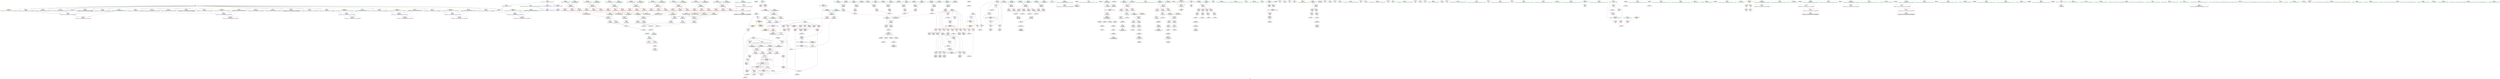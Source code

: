 digraph "SVFG" {
	label="SVFG";

	Node0x56036d6fecc0 [shape=record,color=grey,label="{NodeID: 0\nNullPtr}"];
	Node0x56036d6fecc0 -> Node0x56036d71f1d0[style=solid];
	Node0x56036d6fecc0 -> Node0x56036d71f2d0[style=solid];
	Node0x56036d6fecc0 -> Node0x56036d71f3a0[style=solid];
	Node0x56036d6fecc0 -> Node0x56036d71f470[style=solid];
	Node0x56036d6fecc0 -> Node0x56036d71f540[style=solid];
	Node0x56036d6fecc0 -> Node0x56036d71f610[style=solid];
	Node0x56036d6fecc0 -> Node0x56036d71f6e0[style=solid];
	Node0x56036d6fecc0 -> Node0x56036d71f7b0[style=solid];
	Node0x56036d6fecc0 -> Node0x56036d71f880[style=solid];
	Node0x56036d6fecc0 -> Node0x56036d71f950[style=solid];
	Node0x56036d6fecc0 -> Node0x56036d71fa20[style=solid];
	Node0x56036d6fecc0 -> Node0x56036d71faf0[style=solid];
	Node0x56036d6fecc0 -> Node0x56036d71fbc0[style=solid];
	Node0x56036d6fecc0 -> Node0x56036d71fc90[style=solid];
	Node0x56036d6fecc0 -> Node0x56036d71fd60[style=solid];
	Node0x56036d6fecc0 -> Node0x56036d71fe30[style=solid];
	Node0x56036d6fecc0 -> Node0x56036d71ff00[style=solid];
	Node0x56036d6fecc0 -> Node0x56036d71ffd0[style=solid];
	Node0x56036d6fecc0 -> Node0x56036d7200a0[style=solid];
	Node0x56036d6fecc0 -> Node0x56036d72d610[style=solid];
	Node0x56036d7283e0 [shape=record,color=red,label="{NodeID: 277\n288\<--240\n\<--x2.addr\n_Z11isIntersectdddddddd\n|{<s0>13}}"];
	Node0x56036d7283e0:s0 -> Node0x56036d78d590[style=solid,color=red];
	Node0x56036d719070 [shape=record,color=green,label="{NodeID: 111\n554\<--555\nr\<--r_field_insensitive\n_Z8toDoubleNSt7__cxx1112basic_stringIcSt11char_traitsIcESaIcEEE\n}"];
	Node0x56036d719070 -> Node0x56036d72a940[style=solid];
	Node0x56036d719070 -> Node0x56036d723b80[style=solid];
	Node0x56036d78e4b0 [shape=record,color=black,label="{NodeID: 886\n480 = PHI()\n}"];
	Node0x56036d722180 [shape=record,color=blue,label="{NodeID: 388\n168\<--160\nx0.addr\<--x0\n_Z9crossOperdddddd\n}"];
	Node0x56036d722180 -> Node0x56036d727540[style=dashed];
	Node0x56036d722180 -> Node0x56036d727610[style=dashed];
	Node0x56036d71d4a0 [shape=record,color=purple,label="{NodeID: 222\n788\<--19\narrayidx8\<--L\nmain\n}"];
	Node0x56036d7199e0 [shape=record,color=green,label="{NodeID: 56\n135\<--136\nx1.addr\<--x1.addr_field_insensitive\n_Z5distRdddd\n}"];
	Node0x56036d7199e0 -> Node0x56036d727130[style=solid];
	Node0x56036d7199e0 -> Node0x56036d721e40[style=solid];
	Node0x56036d745100 [shape=record,color=grey,label="{NodeID: 665\n208 = cmp(205, 209, )\n}"];
	Node0x56036d72b160 [shape=record,color=red,label="{NodeID: 333\n648\<--591\n\<--k\n_Z5solvev\n}"];
	Node0x56036d72b160 -> Node0x56036d71c460[style=solid];
	Node0x56036d7209f0 [shape=record,color=black,label="{NodeID: 167\n331\<--330\nconv5\<--cmp4\n_Z8isMiddleddd\n}"];
	Node0x56036d7209f0 -> Node0x56036d744980[style=solid];
	Node0x56036d713660 [shape=record,color=green,label="{NodeID: 1\n7\<--1\n__dso_handle\<--dummyObj\nGlob }"];
	Node0x56036d7284b0 [shape=record,color=red,label="{NodeID: 278\n263\<--242\n\<--y2.addr\n_Z11isIntersectdddddddd\n|{<s0>10}}"];
	Node0x56036d7284b0:s0 -> Node0x56036d78d390[style=solid,color=red];
	Node0x56036d719140 [shape=record,color=green,label="{NodeID: 112\n556\<--557\nsin\<--sin_field_insensitive\n_Z8toDoubleNSt7__cxx1112basic_stringIcSt11char_traitsIcESaIcEEE\n}"];
	Node0x56036d719140 -> Node0x56036d71beb0[style=solid];
	Node0x56036d78e5b0 [shape=record,color=black,label="{NodeID: 887\n113 = PHI()\n}"];
	Node0x56036d78e5b0 -> Node0x56036d720440[style=solid];
	Node0x56036d722250 [shape=record,color=blue,label="{NodeID: 389\n170\<--161\ny0.addr\<--y0\n_Z9crossOperdddddd\n}"];
	Node0x56036d722250 -> Node0x56036d7276e0[style=dashed];
	Node0x56036d722250 -> Node0x56036d7277b0[style=dashed];
	Node0x56036d71d570 [shape=record,color=purple,label="{NodeID: 223\n604\<--21\n\<--f\n_Z5solvev\n}"];
	Node0x56036d71d570 -> Node0x56036d731c00[style=solid];
	Node0x56036d719ab0 [shape=record,color=green,label="{NodeID: 57\n137\<--138\ny1.addr\<--y1.addr_field_insensitive\n_Z5distRdddd\n}"];
	Node0x56036d719ab0 -> Node0x56036d727200[style=solid];
	Node0x56036d719ab0 -> Node0x56036d721f10[style=solid];
	Node0x56036d745280 [shape=record,color=grey,label="{NodeID: 666\n653 = cmp(643, 652, )\n}"];
	Node0x56036d72b230 [shape=record,color=red,label="{NodeID: 334\n665\<--591\n\<--k\n_Z5solvev\n}"];
	Node0x56036d72b230 -> Node0x56036d71c7a0[style=solid];
	Node0x56036d720ac0 [shape=record,color=black,label="{NodeID: 168\n299\<--334\n_Z8isMiddleddd_ret\<--\n_Z8isMiddleddd\n}"];
	Node0x56036d6fd770 [shape=record,color=green,label="{NodeID: 2\n9\<--1\n\<--dummyObj\nCan only get source location for instruction, argument, global var or function.}"];
	Node0x56036d728580 [shape=record,color=red,label="{NodeID: 279\n270\<--242\n\<--y2.addr\n_Z11isIntersectdddddddd\n|{<s0>11}}"];
	Node0x56036d728580:s0 -> Node0x56036d78d390[style=solid,color=red];
	Node0x56036d719210 [shape=record,color=green,label="{NodeID: 113\n558\<--559\nexn.slot\<--exn.slot_field_insensitive\n_Z8toDoubleNSt7__cxx1112basic_stringIcSt11char_traitsIcESaIcEEE\n}"];
	Node0x56036d719210 -> Node0x56036d72aa10[style=solid];
	Node0x56036d719210 -> Node0x56036d723c50[style=solid];
	Node0x56036d78e710 [shape=record,color=black,label="{NodeID: 888\n57 = PHI()\n}"];
	Node0x56036d764780 [shape=record,color=yellow,style=double,label="{NodeID: 722\n133V_1 = ENCHI(MR_133V_0)\npts\{15 180000 200000 \}\nFun[main]|{<s0>40|<s1>40|<s2>40}}"];
	Node0x56036d764780:s0 -> Node0x56036d7652c0[style=dashed,color=red];
	Node0x56036d764780:s1 -> Node0x56036d7653a0[style=dashed,color=red];
	Node0x56036d764780:s2 -> Node0x56036d765640[style=dashed,color=red];
	Node0x56036d722320 [shape=record,color=blue,label="{NodeID: 390\n172\<--162\nx1.addr\<--x1\n_Z9crossOperdddddd\n}"];
	Node0x56036d722320 -> Node0x56036d727880[style=dashed];
	Node0x56036d71d640 [shape=record,color=purple,label="{NodeID: 224\n614\<--21\narrayidx\<--f\n_Z5solvev\n}"];
	Node0x56036d71d640 -> Node0x56036d72b980[style=solid];
	Node0x56036d719b80 [shape=record,color=green,label="{NodeID: 58\n139\<--140\nx2.addr\<--x2.addr_field_insensitive\n_Z5distRdddd\n}"];
	Node0x56036d719b80 -> Node0x56036d7272d0[style=solid];
	Node0x56036d719b80 -> Node0x56036d721fe0[style=solid];
	Node0x56036d745400 [shape=record,color=grey,label="{NodeID: 667\n292 = cmp(291, 12, )\n}"];
	Node0x56036d745400 -> Node0x56036d73e340[style=solid];
	Node0x56036d72b300 [shape=record,color=red,label="{NodeID: 335\n686\<--591\n\<--k\n_Z5solvev\n}"];
	Node0x56036d72b300 -> Node0x56036d741c80[style=solid];
	Node0x56036d720b90 [shape=record,color=black,label="{NodeID: 169\n345\<--344\nconv\<--\n_Z11isUpperCasec\n}"];
	Node0x56036d720b90 -> Node0x56036d744080[style=solid];
	Node0x56036d712520 [shape=record,color=green,label="{NodeID: 3\n12\<--1\n\<--dummyObj\nCan only get source location for instruction, argument, global var or function.}"];
	Node0x56036d73d800 [shape=record,color=black,label="{NodeID: 612\n373 = PHI(295, 370, )\n}"];
	Node0x56036d73d800 -> Node0x56036d720fa0[style=solid];
	Node0x56036d728650 [shape=record,color=red,label="{NodeID: 280\n289\<--242\n\<--y2.addr\n_Z11isIntersectdddddddd\n|{<s0>13}}"];
	Node0x56036d728650:s0 -> Node0x56036d78d790[style=solid,color=red];
	Node0x56036d71dca0 [shape=record,color=green,label="{NodeID: 114\n560\<--561\nehselector.slot\<--ehselector.slot_field_insensitive\n_Z8toDoubleNSt7__cxx1112basic_stringIcSt11char_traitsIcESaIcEEE\n}"];
	Node0x56036d71dca0 -> Node0x56036d72aae0[style=solid];
	Node0x56036d71dca0 -> Node0x56036d723d20[style=solid];
	Node0x56036d78e7e0 [shape=record,color=black,label="{NodeID: 889\n75 = PHI()\n}"];
	Node0x56036d78e7e0 -> Node0x56036d72d710[style=solid];
	Node0x56036d7223f0 [shape=record,color=blue,label="{NodeID: 391\n174\<--163\ny1.addr\<--y1\n_Z9crossOperdddddd\n}"];
	Node0x56036d7223f0 -> Node0x56036d727950[style=dashed];
	Node0x56036d71d710 [shape=record,color=purple,label="{NodeID: 225\n624\<--21\narrayidx5\<--f\n_Z5solvev\n}"];
	Node0x56036d71d710 -> Node0x56036d72bb20[style=solid];
	Node0x56036d719c50 [shape=record,color=green,label="{NodeID: 59\n141\<--142\ny2.addr\<--y2.addr_field_insensitive\n_Z5distRdddd\n}"];
	Node0x56036d719c50 -> Node0x56036d7273a0[style=solid];
	Node0x56036d719c50 -> Node0x56036d7220b0[style=solid];
	Node0x56036d745580 [shape=record,color=grey,label="{NodeID: 668\n392 = cmp(391, 366, )\n}"];
	Node0x56036d72b3d0 [shape=record,color=red,label="{NodeID: 336\n636\<--593\n\<--i\n_Z5solvev\n}"];
	Node0x56036d72b3d0 -> Node0x56036d745880[style=solid];
	Node0x56036d720c60 [shape=record,color=black,label="{NodeID: 170\n350\<--349\nconv1\<--\n_Z11isUpperCasec\n}"];
	Node0x56036d720c60 -> Node0x56036d743c00[style=solid];
	Node0x56036d712640 [shape=record,color=green,label="{NodeID: 4\n25\<--1\n.str\<--dummyObj\nGlob }"];
	Node0x56036d73dda0 [shape=record,color=black,label="{NodeID: 613\n459 = PHI(454, 457, )\n}"];
	Node0x56036d73dda0 -> Node0x56036d721bd0[style=solid];
	Node0x56036d728720 [shape=record,color=red,label="{NodeID: 281\n264\<--244\n\<--x3.addr\n_Z11isIntersectdddddddd\n|{<s0>10}}"];
	Node0x56036d728720:s0 -> Node0x56036d78d590[style=solid,color=red];
	Node0x56036d71dd70 [shape=record,color=green,label="{NodeID: 115\n566\<--567\n_ZNSirsERd\<--_ZNSirsERd_field_insensitive\n}"];
	Node0x56036d78e910 [shape=record,color=black,label="{NodeID: 890\n105 = PHI(119, )\n}"];
	Node0x56036d78e910 -> Node0x56036d742280[style=solid];
	Node0x56036d7224c0 [shape=record,color=blue,label="{NodeID: 392\n176\<--164\nx2.addr\<--x2\n_Z9crossOperdddddd\n}"];
	Node0x56036d7224c0 -> Node0x56036d727a20[style=dashed];
	Node0x56036d71d7e0 [shape=record,color=purple,label="{NodeID: 226\n650\<--21\narrayidx17\<--f\n_Z5solvev\n}"];
	Node0x56036d71d7e0 -> Node0x56036d72bd90[style=solid];
	Node0x56036d719d20 [shape=record,color=green,label="{NodeID: 60\n157\<--158\n_Z9crossOperdddddd\<--_Z9crossOperdddddd_field_insensitive\n}"];
	Node0x56036d745700 [shape=record,color=grey,label="{NodeID: 669\n384 = cmp(383, 347, )\n}"];
	Node0x56036d72b4a0 [shape=record,color=red,label="{NodeID: 337\n640\<--593\n\<--i\n_Z5solvev\n}"];
	Node0x56036d72b4a0 -> Node0x56036d71c2c0[style=solid];
	Node0x56036d720d30 [shape=record,color=black,label="{NodeID: 171\n339\<--354\n_Z11isUpperCasec_ret\<--\n_Z11isUpperCasec\n|{<s0>16}}"];
	Node0x56036d720d30:s0 -> Node0x56036d78f070[style=solid,color=blue];
	Node0x56036d7154a0 [shape=record,color=green,label="{NodeID: 5\n27\<--1\n.str.2\<--dummyObj\nGlob }"];
	Node0x56036d73e340 [shape=record,color=black,label="{NodeID: 614\n294 = PHI(295, 292, )\n}"];
	Node0x56036d73e340 -> Node0x56036d720850[style=solid];
	Node0x56036d7287f0 [shape=record,color=red,label="{NodeID: 282\n277\<--244\n\<--x3.addr\n_Z11isIntersectdddddddd\n|{<s0>12}}"];
	Node0x56036d7287f0:s0 -> Node0x56036d78cb50[style=solid,color=red];
	Node0x56036d71de40 [shape=record,color=green,label="{NodeID: 116\n586\<--587\n_Z5solvev\<--_Z5solvev_field_insensitive\n}"];
	Node0x56036d78eae0 [shape=record,color=black,label="{NodeID: 891\n111 = PHI(119, )\n}"];
	Node0x56036d78eae0 -> Node0x56036d742280[style=solid];
	Node0x56036d722590 [shape=record,color=blue,label="{NodeID: 393\n178\<--165\ny2.addr\<--y2\n_Z9crossOperdddddd\n}"];
	Node0x56036d722590 -> Node0x56036d727af0[style=dashed];
	Node0x56036d71d8b0 [shape=record,color=purple,label="{NodeID: 227\n657\<--21\narrayidx22\<--f\n_Z5solvev\n|{<s0>32}}"];
	Node0x56036d71d8b0:s0 -> Node0x56036d78dea0[style=solid,color=red];
	Node0x56036d719e20 [shape=record,color=green,label="{NodeID: 61\n166\<--167\nretval\<--retval_field_insensitive\n_Z9crossOperdddddd\n}"];
	Node0x56036d719e20 -> Node0x56036d727470[style=solid];
	Node0x56036d719e20 -> Node0x56036d722730[style=solid];
	Node0x56036d719e20 -> Node0x56036d722800[style=solid];
	Node0x56036d745880 [shape=record,color=grey,label="{NodeID: 670\n638 = cmp(636, 637, )\n}"];
	Node0x56036d72b570 [shape=record,color=red,label="{NodeID: 338\n655\<--593\n\<--i\n_Z5solvev\n}"];
	Node0x56036d72b570 -> Node0x56036d71c530[style=solid];
	Node0x56036d720e00 [shape=record,color=black,label="{NodeID: 172\n364\<--363\nconv\<--\n_Z11isLowerCasec\n}"];
	Node0x56036d720e00 -> Node0x56036d743d80[style=solid];
	Node0x56036d715530 [shape=record,color=green,label="{NodeID: 6\n29\<--1\nstdin\<--dummyObj\nGlob }"];
	Node0x56036d73e8e0 [shape=record,color=black,label="{NodeID: 615\n354 = PHI(295, 351, )\n}"];
	Node0x56036d73e8e0 -> Node0x56036d720d30[style=solid];
	Node0x56036d7288c0 [shape=record,color=red,label="{NodeID: 283\n284\<--244\n\<--x3.addr\n_Z11isIntersectdddddddd\n|{<s0>13}}"];
	Node0x56036d7288c0:s0 -> Node0x56036d78cb50[style=solid,color=red];
	Node0x56036d71df40 [shape=record,color=green,label="{NodeID: 117\n589\<--590\nretval\<--retval_field_insensitive\n_Z5solvev\n}"];
	Node0x56036d71df40 -> Node0x56036d72abb0[style=solid];
	Node0x56036d71df40 -> Node0x56036d731d60[style=solid];
	Node0x56036d71df40 -> Node0x56036d732170[style=solid];
	Node0x56036d78ec20 [shape=record,color=black,label="{NodeID: 892\n565 = PHI()\n}"];
	Node0x56036d722660 [shape=record,color=blue,label="{NodeID: 394\n180\<--202\nt\<--sub5\n_Z9crossOperdddddd\n}"];
	Node0x56036d722660 -> Node0x56036d727bc0[style=dashed];
	Node0x56036d722660 -> Node0x56036d727c90[style=dashed];
	Node0x56036d71d980 [shape=record,color=purple,label="{NodeID: 228\n756\<--25\n\<--.str\nmain\n}"];
	Node0x56036d719ef0 [shape=record,color=green,label="{NodeID: 62\n168\<--169\nx0.addr\<--x0.addr_field_insensitive\n_Z9crossOperdddddd\n}"];
	Node0x56036d719ef0 -> Node0x56036d727540[style=solid];
	Node0x56036d719ef0 -> Node0x56036d727610[style=solid];
	Node0x56036d719ef0 -> Node0x56036d722180[style=solid];
	Node0x56036d745a00 [shape=record,color=grey,label="{NodeID: 671\n388 = cmp(387, 352, )\n}"];
	Node0x56036d72b640 [shape=record,color=red,label="{NodeID: 339\n658\<--593\n\<--i\n_Z5solvev\n}"];
	Node0x56036d72b640 -> Node0x56036d71c600[style=solid];
	Node0x56036d720ed0 [shape=record,color=black,label="{NodeID: 173\n369\<--368\nconv1\<--\n_Z11isLowerCasec\n}"];
	Node0x56036d720ed0 -> Node0x56036d746000[style=solid];
	Node0x56036d7155c0 [shape=record,color=green,label="{NodeID: 7\n30\<--1\n.str.3\<--dummyObj\nGlob }"];
	Node0x56036d73ee80 [shape=record,color=black,label="{NodeID: 616\n334 = PHI(335, 335, 332, )\n}"];
	Node0x56036d73ee80 -> Node0x56036d720ac0[style=solid];
	Node0x56036d728990 [shape=record,color=red,label="{NodeID: 284\n265\<--246\n\<--y3.addr\n_Z11isIntersectdddddddd\n|{<s0>10}}"];
	Node0x56036d728990:s0 -> Node0x56036d78d790[style=solid,color=red];
	Node0x56036d71e010 [shape=record,color=green,label="{NodeID: 118\n591\<--592\nk\<--k_field_insensitive\n_Z5solvev\n}"];
	Node0x56036d71e010 -> Node0x56036d72ac80[style=solid];
	Node0x56036d71e010 -> Node0x56036d72ad50[style=solid];
	Node0x56036d71e010 -> Node0x56036d72ae20[style=solid];
	Node0x56036d71e010 -> Node0x56036d72aef0[style=solid];
	Node0x56036d71e010 -> Node0x56036d72afc0[style=solid];
	Node0x56036d71e010 -> Node0x56036d72b090[style=solid];
	Node0x56036d71e010 -> Node0x56036d72b160[style=solid];
	Node0x56036d71e010 -> Node0x56036d72b230[style=solid];
	Node0x56036d71e010 -> Node0x56036d72b300[style=solid];
	Node0x56036d71e010 -> Node0x56036d731c90[style=solid];
	Node0x56036d71e010 -> Node0x56036d7320a0[style=solid];
	Node0x56036d78ecf0 [shape=record,color=black,label="{NodeID: 893\n150 = PHI(119, )\n}"];
	Node0x56036d78ecf0 -> Node0x56036d743300[style=solid];
	Node0x56036d722730 [shape=record,color=blue,label="{NodeID: 395\n166\<--12\nretval\<--\n_Z9crossOperdddddd\n}"];
	Node0x56036d722730 -> Node0x56036d760b00[style=dashed];
	Node0x56036d71da50 [shape=record,color=purple,label="{NodeID: 229\n757\<--27\n\<--.str.2\nmain\n}"];
	Node0x56036d719fc0 [shape=record,color=green,label="{NodeID: 63\n170\<--171\ny0.addr\<--y0.addr_field_insensitive\n_Z9crossOperdddddd\n}"];
	Node0x56036d719fc0 -> Node0x56036d7276e0[style=solid];
	Node0x56036d719fc0 -> Node0x56036d7277b0[style=solid];
	Node0x56036d719fc0 -> Node0x56036d722250[style=solid];
	Node0x56036d745b80 [shape=record,color=grey,label="{NodeID: 672\n628 = cmp(626, 627, )\n}"];
	Node0x56036d72b710 [shape=record,color=red,label="{NodeID: 340\n661\<--593\n\<--i\n_Z5solvev\n}"];
	Node0x56036d72b710 -> Node0x56036d71c6d0[style=solid];
	Node0x56036d720fa0 [shape=record,color=black,label="{NodeID: 174\n358\<--373\n_Z11isLowerCasec_ret\<--\n_Z11isLowerCasec\n|{<s0>17}}"];
	Node0x56036d720fa0:s0 -> Node0x56036d78b540[style=solid,color=blue];
	Node0x56036d715650 [shape=record,color=green,label="{NodeID: 8\n32\<--1\n.str.4\<--dummyObj\nGlob }"];
	Node0x56036d72f410 [shape=record,color=yellow,style=double,label="{NodeID: 783\nRETMU(2V_2)\npts\{10 \}\nFun[_GLOBAL__sub_I_ACRushTC_0_0.cpp]}"];
	Node0x56036d73f460 [shape=record,color=black,label="{NodeID: 617\n419 = PHI(295, 416, )\n}"];
	Node0x56036d73f460 -> Node0x56036d721620[style=solid];
	Node0x56036d728a60 [shape=record,color=red,label="{NodeID: 285\n278\<--246\n\<--y3.addr\n_Z11isIntersectdddddddd\n|{<s0>12}}"];
	Node0x56036d728a60:s0 -> Node0x56036d78cf90[style=solid,color=red];
	Node0x56036d71e0e0 [shape=record,color=green,label="{NodeID: 119\n593\<--594\ni\<--i_field_insensitive\n_Z5solvev\n}"];
	Node0x56036d71e0e0 -> Node0x56036d72b3d0[style=solid];
	Node0x56036d71e0e0 -> Node0x56036d72b4a0[style=solid];
	Node0x56036d71e0e0 -> Node0x56036d72b570[style=solid];
	Node0x56036d71e0e0 -> Node0x56036d72b640[style=solid];
	Node0x56036d71e0e0 -> Node0x56036d72b710[style=solid];
	Node0x56036d71e0e0 -> Node0x56036d72b7e0[style=solid];
	Node0x56036d71e0e0 -> Node0x56036d731e30[style=solid];
	Node0x56036d71e0e0 -> Node0x56036d731fd0[style=solid];
	Node0x56036d78ee60 [shape=record,color=black,label="{NodeID: 894\n154 = PHI(119, )\n}"];
	Node0x56036d78ee60 -> Node0x56036d743300[style=solid];
	Node0x56036d722800 [shape=record,color=blue,label="{NodeID: 396\n166\<--216\nretval\<--cond\n_Z9crossOperdddddd\n}"];
	Node0x56036d722800 -> Node0x56036d760b00[style=dashed];
	Node0x56036d71db20 [shape=record,color=purple,label="{NodeID: 230\n762\<--30\n\<--.str.3\nmain\n}"];
	Node0x56036d71a090 [shape=record,color=green,label="{NodeID: 64\n172\<--173\nx1.addr\<--x1.addr_field_insensitive\n_Z9crossOperdddddd\n}"];
	Node0x56036d71a090 -> Node0x56036d727880[style=solid];
	Node0x56036d71a090 -> Node0x56036d722320[style=solid];
	Node0x56036d745d00 [shape=record,color=grey,label="{NodeID: 673\n396 = cmp(395, 371, )\n}"];
	Node0x56036d745d00 -> Node0x56036d740ae0[style=solid];
	Node0x56036d72b7e0 [shape=record,color=red,label="{NodeID: 341\n680\<--593\n\<--i\n_Z5solvev\n}"];
	Node0x56036d72b7e0 -> Node0x56036d741e00[style=solid];
	Node0x56036d721070 [shape=record,color=black,label="{NodeID: 175\n383\<--382\nconv\<--\n_Z8isLetterc\n}"];
	Node0x56036d721070 -> Node0x56036d745700[style=solid];
	Node0x56036d715e90 [shape=record,color=green,label="{NodeID: 9\n34\<--1\nstdout\<--dummyObj\nGlob }"];
	Node0x56036d73fa00 [shape=record,color=black,label="{NodeID: 618\n439 = PHI(433, 437, )\n}"];
	Node0x56036d73fa00 -> Node0x56036d721890[style=solid];
	Node0x56036d728b30 [shape=record,color=red,label="{NodeID: 286\n285\<--246\n\<--y3.addr\n_Z11isIntersectdddddddd\n|{<s0>13}}"];
	Node0x56036d728b30:s0 -> Node0x56036d78cf90[style=solid,color=red];
	Node0x56036d71e1b0 [shape=record,color=green,label="{NodeID: 120\n595\<--596\nref.tmp\<--ref.tmp_field_insensitive\n_Z5solvev\n|{|<s1>31}}"];
	Node0x56036d71e1b0 -> Node0x56036d731f00[style=solid];
	Node0x56036d71e1b0:s1 -> Node0x56036d78c5a0[style=solid,color=red];
	Node0x56036d78efa0 [shape=record,color=black,label="{NodeID: 895\n205 = PHI()\n}"];
	Node0x56036d78efa0 -> Node0x56036d745100[style=solid];
	Node0x56036d7228d0 [shape=record,color=blue,label="{NodeID: 397\n236\<--228\nx1.addr\<--x1\n_Z11isIntersectdddddddd\n}"];
	Node0x56036d7228d0 -> Node0x56036d727d60[style=dashed];
	Node0x56036d7228d0 -> Node0x56036d727e30[style=dashed];
	Node0x56036d7228d0 -> Node0x56036d727f00[style=dashed];
	Node0x56036d725e60 [shape=record,color=purple,label="{NodeID: 231\n763\<--32\n\<--.str.4\nmain\n}"];
	Node0x56036d71a160 [shape=record,color=green,label="{NodeID: 65\n174\<--175\ny1.addr\<--y1.addr_field_insensitive\n_Z9crossOperdddddd\n}"];
	Node0x56036d71a160 -> Node0x56036d727950[style=solid];
	Node0x56036d71a160 -> Node0x56036d7223f0[style=solid];
	Node0x56036d745e80 [shape=record,color=grey,label="{NodeID: 674\n275 = cmp(274, 12, )\n}"];
	Node0x56036d72b8b0 [shape=record,color=red,label="{NodeID: 342\n603\<--602\n\<--\n_Z5solvev\n}"];
	Node0x56036d72b8b0 -> Node0x56036d731c00[style=solid];
	Node0x56036d721140 [shape=record,color=black,label="{NodeID: 176\n387\<--386\nconv1\<--\n_Z8isLetterc\n}"];
	Node0x56036d721140 -> Node0x56036d745a00[style=solid];
	Node0x56036d715f20 [shape=record,color=green,label="{NodeID: 10\n35\<--1\n.str.5\<--dummyObj\nGlob }"];
	Node0x56036d73ffa0 [shape=record,color=black,label="{NodeID: 619\n216 = PHI(217, 218, )\n}"];
	Node0x56036d73ffa0 -> Node0x56036d722800[style=solid];
	Node0x56036d728c00 [shape=record,color=red,label="{NodeID: 287\n271\<--248\n\<--x4.addr\n_Z11isIntersectdddddddd\n|{<s0>11}}"];
	Node0x56036d728c00:s0 -> Node0x56036d78d590[style=solid,color=red];
	Node0x56036d71e280 [shape=record,color=green,label="{NodeID: 121\n600\<--601\nllvm.memset.p0i8.i64\<--llvm.memset.p0i8.i64_field_insensitive\n}"];
	Node0x56036d78f070 [shape=record,color=black,label="{NodeID: 896\n429 = PHI(339, )\n}"];
	Node0x56036d7229a0 [shape=record,color=blue,label="{NodeID: 398\n238\<--229\ny1.addr\<--y1\n_Z11isIntersectdddddddd\n}"];
	Node0x56036d7229a0 -> Node0x56036d727fd0[style=dashed];
	Node0x56036d7229a0 -> Node0x56036d7280a0[style=dashed];
	Node0x56036d7229a0 -> Node0x56036d728170[style=dashed];
	Node0x56036d725ef0 [shape=record,color=purple,label="{NodeID: 232\n765\<--35\n\<--.str.5\nmain\n}"];
	Node0x56036d71a230 [shape=record,color=green,label="{NodeID: 66\n176\<--177\nx2.addr\<--x2.addr_field_insensitive\n_Z9crossOperdddddd\n}"];
	Node0x56036d71a230 -> Node0x56036d727a20[style=solid];
	Node0x56036d71a230 -> Node0x56036d7224c0[style=solid];
	Node0x56036d746000 [shape=record,color=grey,label="{NodeID: 675\n370 = cmp(369, 371, )\n}"];
	Node0x56036d746000 -> Node0x56036d73d800[style=solid];
	Node0x56036d72b980 [shape=record,color=red,label="{NodeID: 343\n615\<--614\n\<--arrayidx\n_Z5solvev\n}"];
	Node0x56036d72b980 -> Node0x56036d746180[style=solid];
	Node0x56036d721210 [shape=record,color=black,label="{NodeID: 177\n391\<--390\nconv3\<--\n_Z8isLetterc\n}"];
	Node0x56036d721210 -> Node0x56036d745580[style=solid];
	Node0x56036d715fb0 [shape=record,color=green,label="{NodeID: 11\n37\<--1\n.str.6\<--dummyObj\nGlob }"];
	Node0x56036d740540 [shape=record,color=black,label="{NodeID: 620\n400 = PHI(335, 398, )\n}"];
	Node0x56036d740540 -> Node0x56036d7213b0[style=solid];
	Node0x56036d728cd0 [shape=record,color=red,label="{NodeID: 288\n279\<--248\n\<--x4.addr\n_Z11isIntersectdddddddd\n|{<s0>12}}"];
	Node0x56036d728cd0:s0 -> Node0x56036d78d190[style=solid,color=red];
	Node0x56036d71e380 [shape=record,color=green,label="{NodeID: 122\n672\<--673\n_ZSt3minIiERKT_S2_S2_\<--_ZSt3minIiERKT_S2_S2__field_insensitive\n}"];
	Node0x56036d78f180 [shape=record,color=black,label="{NodeID: 897\n266 = PHI(159, )\n}"];
	Node0x56036d78f180 -> Node0x56036d743780[style=solid];
	Node0x56036d722a70 [shape=record,color=blue,label="{NodeID: 399\n240\<--230\nx2.addr\<--x2\n_Z11isIntersectdddddddd\n}"];
	Node0x56036d722a70 -> Node0x56036d728240[style=dashed];
	Node0x56036d722a70 -> Node0x56036d728310[style=dashed];
	Node0x56036d722a70 -> Node0x56036d7283e0[style=dashed];
	Node0x56036d725fc0 [shape=record,color=purple,label="{NodeID: 233\n775\<--35\n\<--.str.5\nmain\n}"];
	Node0x56036d71a300 [shape=record,color=green,label="{NodeID: 67\n178\<--179\ny2.addr\<--y2.addr_field_insensitive\n_Z9crossOperdddddd\n}"];
	Node0x56036d71a300 -> Node0x56036d727af0[style=solid];
	Node0x56036d71a300 -> Node0x56036d722590[style=solid];
	Node0x56036d746180 [shape=record,color=grey,label="{NodeID: 676\n616 = cmp(615, 12, )\n}"];
	Node0x56036d72ba50 [shape=record,color=red,label="{NodeID: 344\n621\<--620\n\<--arrayidx3\n_Z5solvev\n}"];
	Node0x56036d72ba50 -> Node0x56036d743900[style=solid];
	Node0x56036d7212e0 [shape=record,color=black,label="{NodeID: 178\n395\<--394\nconv5\<--\n_Z8isLetterc\n}"];
	Node0x56036d7212e0 -> Node0x56036d745d00[style=solid];
	Node0x56036d716040 [shape=record,color=green,label="{NodeID: 12\n39\<--1\n.str.7\<--dummyObj\nGlob }"];
	Node0x56036d740ae0 [shape=record,color=black,label="{NodeID: 621\n398 = PHI(295, 396, )\n}"];
	Node0x56036d740ae0 -> Node0x56036d740540[style=solid];
	Node0x56036d728da0 [shape=record,color=red,label="{NodeID: 289\n286\<--248\n\<--x4.addr\n_Z11isIntersectdddddddd\n|{<s0>13}}"];
	Node0x56036d728da0:s0 -> Node0x56036d78d190[style=solid,color=red];
	Node0x56036d71e480 [shape=record,color=green,label="{NodeID: 123\n676\<--677\n_Z8checkmaxIiEvRT_S0_\<--_Z8checkmaxIiEvRT_S0__field_insensitive\n}"];
	Node0x56036d78f320 [shape=record,color=black,label="{NodeID: 898\n131 = PHI()\n0th arg _Z5distRdddd }"];
	Node0x56036d78f320 -> Node0x56036d721e40[style=solid];
	Node0x56036d722b40 [shape=record,color=blue,label="{NodeID: 400\n242\<--231\ny2.addr\<--y2\n_Z11isIntersectdddddddd\n}"];
	Node0x56036d722b40 -> Node0x56036d7284b0[style=dashed];
	Node0x56036d722b40 -> Node0x56036d728580[style=dashed];
	Node0x56036d722b40 -> Node0x56036d728650[style=dashed];
	Node0x56036d726090 [shape=record,color=purple,label="{NodeID: 234\n796\<--35\n\<--.str.5\nmain\n}"];
	Node0x56036d71a3d0 [shape=record,color=green,label="{NodeID: 68\n180\<--181\nt\<--t_field_insensitive\n_Z9crossOperdddddd\n}"];
	Node0x56036d71a3d0 -> Node0x56036d727bc0[style=solid];
	Node0x56036d71a3d0 -> Node0x56036d727c90[style=solid];
	Node0x56036d71a3d0 -> Node0x56036d722660[style=solid];
	Node0x56036d746300 [shape=record,color=grey,label="{NodeID: 677\n610 = cmp(608, 609, )\n}"];
	Node0x56036d72bb20 [shape=record,color=red,label="{NodeID: 345\n625\<--624\n\<--arrayidx5\n_Z5solvev\n}"];
	Node0x56036d72bb20 -> Node0x56036d743900[style=solid];
	Node0x56036d7213b0 [shape=record,color=black,label="{NodeID: 179\n377\<--400\n_Z8isLetterc_ret\<--\n_Z8isLetterc\n}"];
	Node0x56036d7160d0 [shape=record,color=green,label="{NodeID: 13\n41\<--1\n.str.8\<--dummyObj\nGlob }"];
	Node0x56036d741080 [shape=record,color=grey,label="{NodeID: 622\n454 = Binary(453, 434, )\n}"];
	Node0x56036d741080 -> Node0x56036d73dda0[style=solid];
	Node0x56036d728e70 [shape=record,color=red,label="{NodeID: 290\n272\<--250\n\<--y4.addr\n_Z11isIntersectdddddddd\n|{<s0>11}}"];
	Node0x56036d728e70:s0 -> Node0x56036d78d790[style=solid,color=red];
	Node0x56036d71e580 [shape=record,color=green,label="{NodeID: 124\n702\<--703\na.addr\<--a.addr_field_insensitive\n_Z8checkmaxIiEvRT_S0_\n}"];
	Node0x56036d71e580 -> Node0x56036d72c0d0[style=solid];
	Node0x56036d71e580 -> Node0x56036d72c1a0[style=solid];
	Node0x56036d71e580 -> Node0x56036d732240[style=solid];
	Node0x56036d78f3f0 [shape=record,color=black,label="{NodeID: 899\n132 = PHI()\n1st arg _Z5distRdddd }"];
	Node0x56036d78f3f0 -> Node0x56036d721f10[style=solid];
	Node0x56036d722c10 [shape=record,color=blue,label="{NodeID: 401\n244\<--232\nx3.addr\<--x3\n_Z11isIntersectdddddddd\n}"];
	Node0x56036d722c10 -> Node0x56036d728720[style=dashed];
	Node0x56036d722c10 -> Node0x56036d7287f0[style=dashed];
	Node0x56036d722c10 -> Node0x56036d7288c0[style=dashed];
	Node0x56036d726160 [shape=record,color=purple,label="{NodeID: 235\n789\<--37\n\<--.str.6\nmain\n}"];
	Node0x56036d71a4a0 [shape=record,color=green,label="{NodeID: 69\n206\<--207\nllvm.fabs.f64\<--llvm.fabs.f64_field_insensitive\n}"];
	Node0x56036d75bf10 [shape=record,color=black,label="{NodeID: 678\nMR_96V_3 = PHI(MR_96V_4, MR_96V_2, )\npts\{592 \}\n}"];
	Node0x56036d75bf10 -> Node0x56036d72ac80[style=dashed];
	Node0x56036d75bf10 -> Node0x56036d72ad50[style=dashed];
	Node0x56036d75bf10 -> Node0x56036d72ae20[style=dashed];
	Node0x56036d75bf10 -> Node0x56036d72aef0[style=dashed];
	Node0x56036d75bf10 -> Node0x56036d72afc0[style=dashed];
	Node0x56036d75bf10 -> Node0x56036d72b090[style=dashed];
	Node0x56036d75bf10 -> Node0x56036d72b160[style=dashed];
	Node0x56036d75bf10 -> Node0x56036d72b230[style=dashed];
	Node0x56036d75bf10 -> Node0x56036d72b300[style=dashed];
	Node0x56036d75bf10 -> Node0x56036d7320a0[style=dashed];
	Node0x56036d72bbf0 [shape=record,color=red,label="{NodeID: 346\n643\<--642\n\<--arrayidx13\n_Z5solvev\n}"];
	Node0x56036d72bbf0 -> Node0x56036d745280[style=solid];
	Node0x56036d721480 [shape=record,color=black,label="{NodeID: 180\n410\<--409\nconv\<--\n_Z7isDigitc\n}"];
	Node0x56036d721480 -> Node0x56036d744380[style=solid];
	Node0x56036d716160 [shape=record,color=green,label="{NodeID: 14\n43\<--1\n.str.9\<--dummyObj\nGlob }"];
	Node0x56036d741200 [shape=record,color=grey,label="{NodeID: 623\n153 = Binary(151, 152, )\n|{<s0>8}}"];
	Node0x56036d741200:s0 -> Node0x56036d78db30[style=solid,color=red];
	Node0x56036d728f40 [shape=record,color=red,label="{NodeID: 291\n280\<--250\n\<--y4.addr\n_Z11isIntersectdddddddd\n|{<s0>12}}"];
	Node0x56036d728f40:s0 -> Node0x56036d78d390[style=solid,color=red];
	Node0x56036d71e650 [shape=record,color=green,label="{NodeID: 125\n704\<--705\nb.addr\<--b.addr_field_insensitive\n_Z8checkmaxIiEvRT_S0_\n}"];
	Node0x56036d71e650 -> Node0x56036d72c270[style=solid];
	Node0x56036d71e650 -> Node0x56036d72c340[style=solid];
	Node0x56036d71e650 -> Node0x56036d732310[style=solid];
	Node0x56036d78f4c0 [shape=record,color=black,label="{NodeID: 900\n133 = PHI()\n2nd arg _Z5distRdddd }"];
	Node0x56036d78f4c0 -> Node0x56036d721fe0[style=solid];
	Node0x56036d7652c0 [shape=record,color=yellow,style=double,label="{NodeID: 734\n102V_1 = ENCHI(MR_102V_0)\npts\{180000 \}\nFun[_Z5solvev]}"];
	Node0x56036d7652c0 -> Node0x56036d72b8b0[style=dashed];
	Node0x56036d7652c0 -> Node0x56036d72ba50[style=dashed];
	Node0x56036d7652c0 -> Node0x56036d72bbf0[style=dashed];
	Node0x56036d7652c0 -> Node0x56036d72bcc0[style=dashed];
	Node0x56036d7652c0 -> Node0x56036d72be60[style=dashed];
	Node0x56036d7652c0 -> Node0x56036d72bf30[style=dashed];
	Node0x56036d722ce0 [shape=record,color=blue,label="{NodeID: 402\n246\<--233\ny3.addr\<--y3\n_Z11isIntersectdddddddd\n}"];
	Node0x56036d722ce0 -> Node0x56036d728990[style=dashed];
	Node0x56036d722ce0 -> Node0x56036d728a60[style=dashed];
	Node0x56036d722ce0 -> Node0x56036d728b30[style=dashed];
	Node0x56036d726230 [shape=record,color=purple,label="{NodeID: 236\n799\<--39\n\<--.str.7\nmain\n}"];
	Node0x56036d71a5a0 [shape=record,color=green,label="{NodeID: 70\n225\<--226\n_Z11isIntersectdddddddd\<--_Z11isIntersectdddddddd_field_insensitive\n}"];
	Node0x56036d75c000 [shape=record,color=black,label="{NodeID: 679\nMR_98V_2 = PHI(MR_98V_6, MR_98V_1, )\npts\{594 \}\n}"];
	Node0x56036d75c000 -> Node0x56036d731e30[style=dashed];
	Node0x56036d75c000 -> Node0x56036d75c000[style=dashed];
	Node0x56036d72bcc0 [shape=record,color=red,label="{NodeID: 347\n647\<--646\n\<--arrayidx15\n_Z5solvev\n}"];
	Node0x56036d72bcc0 -> Node0x56036d742880[style=solid];
	Node0x56036d721550 [shape=record,color=black,label="{NodeID: 181\n415\<--414\nconv1\<--\n_Z7isDigitc\n}"];
	Node0x56036d721550 -> Node0x56036d744c80[style=solid];
	Node0x56036d7161f0 [shape=record,color=green,label="{NodeID: 15\n46\<--1\n\<--dummyObj\nCan only get source location for instruction, argument, global var or function.}"];
	Node0x56036d741380 [shape=record,color=grey,label="{NodeID: 624\n433 = Binary(432, 434, )\n}"];
	Node0x56036d741380 -> Node0x56036d73fa00[style=solid];
	Node0x56036d729010 [shape=record,color=red,label="{NodeID: 292\n287\<--250\n\<--y4.addr\n_Z11isIntersectdddddddd\n|{<s0>13}}"];
	Node0x56036d729010:s0 -> Node0x56036d78d390[style=solid,color=red];
	Node0x56036d71e720 [shape=record,color=green,label="{NodeID: 126\n721\<--722\nretval\<--retval_field_insensitive\n_ZSt3minIiERKT_S2_S2_\n}"];
	Node0x56036d71e720 -> Node0x56036d72c4e0[style=solid];
	Node0x56036d71e720 -> Node0x56036d732650[style=solid];
	Node0x56036d71e720 -> Node0x56036d732720[style=solid];
	Node0x56036d78f590 [shape=record,color=black,label="{NodeID: 901\n134 = PHI()\n3rd arg _Z5distRdddd }"];
	Node0x56036d78f590 -> Node0x56036d7220b0[style=solid];
	Node0x56036d7653a0 [shape=record,color=yellow,style=double,label="{NodeID: 735\n104V_1 = ENCHI(MR_104V_0)\npts\{200000 \}\nFun[_Z5solvev]|{|<s1>31}}"];
	Node0x56036d7653a0 -> Node0x56036d72c000[style=dashed];
	Node0x56036d7653a0:s1 -> Node0x56036d762f90[style=dashed,color=red];
	Node0x56036d722db0 [shape=record,color=blue,label="{NodeID: 403\n248\<--234\nx4.addr\<--x4\n_Z11isIntersectdddddddd\n}"];
	Node0x56036d722db0 -> Node0x56036d728c00[style=dashed];
	Node0x56036d722db0 -> Node0x56036d728cd0[style=dashed];
	Node0x56036d722db0 -> Node0x56036d728da0[style=dashed];
	Node0x56036d726300 [shape=record,color=purple,label="{NodeID: 237\n805\<--41\n\<--.str.8\nmain\n}"];
	Node0x56036d71a6a0 [shape=record,color=green,label="{NodeID: 71\n236\<--237\nx1.addr\<--x1.addr_field_insensitive\n_Z11isIntersectdddddddd\n}"];
	Node0x56036d71a6a0 -> Node0x56036d727d60[style=solid];
	Node0x56036d71a6a0 -> Node0x56036d727e30[style=solid];
	Node0x56036d71a6a0 -> Node0x56036d727f00[style=solid];
	Node0x56036d71a6a0 -> Node0x56036d7228d0[style=solid];
	Node0x56036d75c500 [shape=record,color=black,label="{NodeID: 680\nMR_100V_2 = PHI(MR_100V_6, MR_100V_1, )\npts\{596 \}\n}"];
	Node0x56036d75c500 -> Node0x56036d75c500[style=dashed];
	Node0x56036d75c500 -> Node0x56036d75fc00[style=dashed];
	Node0x56036d72bd90 [shape=record,color=red,label="{NodeID: 348\n651\<--650\n\<--arrayidx17\n_Z5solvev\n}"];
	Node0x56036d72bd90 -> Node0x56036d742880[style=solid];
	Node0x56036d721620 [shape=record,color=black,label="{NodeID: 182\n404\<--419\n_Z7isDigitc_ret\<--\n_Z7isDigitc\n}"];
	Node0x56036d7162b0 [shape=record,color=green,label="{NodeID: 16\n76\<--1\n\<--dummyObj\nCan only get source location for instruction, argument, global var or function.}"];
	Node0x56036d741500 [shape=record,color=grey,label="{NodeID: 625\n193 = Binary(191, 192, )\n}"];
	Node0x56036d741500 -> Node0x56036d741800[style=solid];
	Node0x56036d7290e0 [shape=record,color=red,label="{NodeID: 293\n312\<--303\n\<--s.addr\n_Z8isMiddleddd\n}"];
	Node0x56036d7290e0 -> Node0x56036d741f80[style=solid];
	Node0x56036d71e7f0 [shape=record,color=green,label="{NodeID: 127\n723\<--724\n__a.addr\<--__a.addr_field_insensitive\n_ZSt3minIiERKT_S2_S2_\n}"];
	Node0x56036d71e7f0 -> Node0x56036d72c5b0[style=solid];
	Node0x56036d71e7f0 -> Node0x56036d72c680[style=solid];
	Node0x56036d71e7f0 -> Node0x56036d7324b0[style=solid];
	Node0x56036d78f690 [shape=record,color=black,label="{NodeID: 902\n228 = PHI()\n0th arg _Z11isIntersectdddddddd }"];
	Node0x56036d78f690 -> Node0x56036d7228d0[style=solid];
	Node0x56036d722e80 [shape=record,color=blue,label="{NodeID: 404\n250\<--235\ny4.addr\<--y4\n_Z11isIntersectdddddddd\n}"];
	Node0x56036d722e80 -> Node0x56036d728e70[style=dashed];
	Node0x56036d722e80 -> Node0x56036d728f40[style=dashed];
	Node0x56036d722e80 -> Node0x56036d729010[style=dashed];
	Node0x56036d7263d0 [shape=record,color=purple,label="{NodeID: 238\n808\<--43\n\<--.str.9\nmain\n}"];
	Node0x56036d71a770 [shape=record,color=green,label="{NodeID: 72\n238\<--239\ny1.addr\<--y1.addr_field_insensitive\n_Z11isIntersectdddddddd\n}"];
	Node0x56036d71a770 -> Node0x56036d727fd0[style=solid];
	Node0x56036d71a770 -> Node0x56036d7280a0[style=solid];
	Node0x56036d71a770 -> Node0x56036d728170[style=solid];
	Node0x56036d71a770 -> Node0x56036d7229a0[style=solid];
	Node0x56036d7709a0 [shape=record,color=yellow,style=double,label="{NodeID: 847\n2V_2 = CSCHI(MR_2V_1)\npts\{10 \}\nCS[]}"];
	Node0x56036d75ca00 [shape=record,color=black,label="{NodeID: 681\nMR_106V_3 = PHI(MR_106V_7, MR_106V_2, )\npts\{240000 \}\n|{|<s4>40}}"];
	Node0x56036d75ca00 -> Node0x56036d72b980[style=dashed];
	Node0x56036d75ca00 -> Node0x56036d72bb20[style=dashed];
	Node0x56036d75ca00 -> Node0x56036d75ca00[style=dashed];
	Node0x56036d75ca00 -> Node0x56036d760100[style=dashed];
	Node0x56036d75ca00:s4 -> Node0x56036d761a00[style=dashed,color=blue];
	Node0x56036d72be60 [shape=record,color=red,label="{NodeID: 349\n664\<--663\n\<--arrayidx26\n_Z5solvev\n}"];
	Node0x56036d72be60 -> Node0x56036d741680[style=solid];
	Node0x56036d7216f0 [shape=record,color=black,label="{NodeID: 183\n432\<--431\nconv\<--\n_Z11toLowerCasec\n}"];
	Node0x56036d7216f0 -> Node0x56036d741380[style=solid];
	Node0x56036d7163b0 [shape=record,color=green,label="{NodeID: 17\n209\<--1\n\<--dummyObj\nCan only get source location for instruction, argument, global var or function.}"];
	Node0x56036d741680 [shape=record,color=grey,label="{NodeID: 626\n669 = Binary(664, 668, )\n}"];
	Node0x56036d741680 -> Node0x56036d731f00[style=solid];
	Node0x56036d7291b0 [shape=record,color=red,label="{NodeID: 294\n324\<--303\n\<--s.addr\n_Z8isMiddleddd\n}"];
	Node0x56036d7291b0 -> Node0x56036d744800[style=solid];
	Node0x56036d71e8c0 [shape=record,color=green,label="{NodeID: 128\n725\<--726\n__b.addr\<--__b.addr_field_insensitive\n_ZSt3minIiERKT_S2_S2_\n}"];
	Node0x56036d71e8c0 -> Node0x56036d72c750[style=solid];
	Node0x56036d71e8c0 -> Node0x56036d72c820[style=solid];
	Node0x56036d71e8c0 -> Node0x56036d732580[style=solid];
	Node0x56036d78f790 [shape=record,color=black,label="{NodeID: 903\n229 = PHI()\n1st arg _Z11isIntersectdddddddd }"];
	Node0x56036d78f790 -> Node0x56036d7229a0[style=solid];
	Node0x56036d765560 [shape=record,color=yellow,style=double,label="{NodeID: 737\n90V_1 = ENCHI(MR_90V_0)\npts\{13 \}\nFun[_Z5solvev]}"];
	Node0x56036d765560 -> Node0x56036d726770[style=dashed];
	Node0x56036d765560 -> Node0x56036d726840[style=dashed];
	Node0x56036d722f50 [shape=record,color=blue,label="{NodeID: 405\n303\<--300\ns.addr\<--s\n_Z8isMiddleddd\n}"];
	Node0x56036d722f50 -> Node0x56036d7290e0[style=dashed];
	Node0x56036d722f50 -> Node0x56036d7291b0[style=dashed];
	Node0x56036d7264a0 [shape=record,color=purple,label="{NodeID: 239\n832\<--45\nllvm.global_ctors_0\<--llvm.global_ctors\nGlob }"];
	Node0x56036d7264a0 -> Node0x56036d72d410[style=solid];
	Node0x56036d71a840 [shape=record,color=green,label="{NodeID: 73\n240\<--241\nx2.addr\<--x2.addr_field_insensitive\n_Z11isIntersectdddddddd\n}"];
	Node0x56036d71a840 -> Node0x56036d728240[style=solid];
	Node0x56036d71a840 -> Node0x56036d728310[style=solid];
	Node0x56036d71a840 -> Node0x56036d7283e0[style=solid];
	Node0x56036d71a840 -> Node0x56036d722a70[style=solid];
	Node0x56036d787f10 [shape=record,color=black,label="{NodeID: 848\n273 = PHI(159, )\n}"];
	Node0x56036d787f10 -> Node0x56036d743780[style=solid];
	Node0x56036d75cf00 [shape=record,color=black,label="{NodeID: 682\nMR_106V_3 = PHI(MR_106V_2, MR_106V_1, )\npts\{240000 \}\n|{<s0>32}}"];
	Node0x56036d75cf00:s0 -> Node0x56036d760100[style=dashed,color=blue];
	Node0x56036d72bf30 [shape=record,color=red,label="{NodeID: 350\n668\<--667\n\<--arrayidx28\n_Z5solvev\n}"];
	Node0x56036d72bf30 -> Node0x56036d741680[style=solid];
	Node0x56036d7217c0 [shape=record,color=black,label="{NodeID: 184\n437\<--436\nconv1\<--\n_Z11toLowerCasec\n}"];
	Node0x56036d7217c0 -> Node0x56036d73fa00[style=solid];
	Node0x56036d7164b0 [shape=record,color=green,label="{NodeID: 18\n217\<--1\n\<--dummyObj\nCan only get source location for instruction, argument, global var or function.}"];
	Node0x56036d741800 [shape=record,color=grey,label="{NodeID: 627\n194 = Binary(190, 193, )\n}"];
	Node0x56036d741800 -> Node0x56036d742a00[style=solid];
	Node0x56036d729280 [shape=record,color=red,label="{NodeID: 295\n313\<--305\n\<--m.addr\n_Z8isMiddleddd\n}"];
	Node0x56036d729280 -> Node0x56036d741f80[style=solid];
	Node0x56036d71e990 [shape=record,color=green,label="{NodeID: 129\n743\<--744\nmain\<--main_field_insensitive\n}"];
	Node0x56036d78f890 [shape=record,color=black,label="{NodeID: 904\n230 = PHI()\n2nd arg _Z11isIntersectdddddddd }"];
	Node0x56036d78f890 -> Node0x56036d722a70[style=solid];
	Node0x56036d765640 [shape=record,color=yellow,style=double,label="{NodeID: 738\n92V_1 = ENCHI(MR_92V_0)\npts\{15 \}\nFun[_Z5solvev]}"];
	Node0x56036d765640 -> Node0x56036d7269e0[style=dashed];
	Node0x56036d723020 [shape=record,color=blue,label="{NodeID: 406\n305\<--301\nm.addr\<--m\n_Z8isMiddleddd\n}"];
	Node0x56036d723020 -> Node0x56036d729280[style=dashed];
	Node0x56036d723020 -> Node0x56036d729350[style=dashed];
	Node0x56036d723020 -> Node0x56036d729420[style=dashed];
	Node0x56036d723020 -> Node0x56036d7294f0[style=dashed];
	Node0x56036d726570 [shape=record,color=purple,label="{NodeID: 240\n833\<--45\nllvm.global_ctors_1\<--llvm.global_ctors\nGlob }"];
	Node0x56036d726570 -> Node0x56036d72d510[style=solid];
	Node0x56036d71a910 [shape=record,color=green,label="{NodeID: 74\n242\<--243\ny2.addr\<--y2.addr_field_insensitive\n_Z11isIntersectdddddddd\n}"];
	Node0x56036d71a910 -> Node0x56036d7284b0[style=solid];
	Node0x56036d71a910 -> Node0x56036d728580[style=solid];
	Node0x56036d71a910 -> Node0x56036d728650[style=solid];
	Node0x56036d71a910 -> Node0x56036d722b40[style=solid];
	Node0x56036d78b160 [shape=record,color=black,label="{NodeID: 849\n283 = PHI(159, )\n}"];
	Node0x56036d78b160 -> Node0x56036d743480[style=solid];
	Node0x56036d75d400 [shape=record,color=black,label="{NodeID: 683\nMR_114V_3 = PHI(MR_114V_4, MR_114V_2, )\npts\{722 \}\n}"];
	Node0x56036d75d400 -> Node0x56036d72c4e0[style=dashed];
	Node0x56036d72c000 [shape=record,color=red,label="{NodeID: 351\n674\<--671\n\<--call\n_Z5solvev\n|{<s0>32}}"];
	Node0x56036d72c000:s0 -> Node0x56036d78dfb0[style=solid,color=red];
	Node0x56036d721890 [shape=record,color=black,label="{NodeID: 185\n440\<--439\nconv2\<--cond\n_Z11toLowerCasec\n}"];
	Node0x56036d721890 -> Node0x56036d721960[style=solid];
	Node0x56036d7165b0 [shape=record,color=green,label="{NodeID: 19\n218\<--1\n\<--dummyObj\nCan only get source location for instruction, argument, global var or function.}"];
	Node0x56036d741980 [shape=record,color=grey,label="{NodeID: 628\n190 = Binary(188, 189, )\n}"];
	Node0x56036d741980 -> Node0x56036d741800[style=solid];
	Node0x56036d729350 [shape=record,color=red,label="{NodeID: 296\n319\<--305\n\<--m.addr\n_Z8isMiddleddd\n}"];
	Node0x56036d729350 -> Node0x56036d742100[style=solid];
	Node0x56036d71ea90 [shape=record,color=green,label="{NodeID: 130\n746\<--747\nretval\<--retval_field_insensitive\nmain\n}"];
	Node0x56036d71ea90 -> Node0x56036d7327f0[style=solid];
	Node0x56036d78f990 [shape=record,color=black,label="{NodeID: 905\n231 = PHI()\n3rd arg _Z11isIntersectdddddddd }"];
	Node0x56036d78f990 -> Node0x56036d722b40[style=solid];
	Node0x56036d7230f0 [shape=record,color=blue,label="{NodeID: 407\n307\<--302\nt.addr\<--t\n_Z8isMiddleddd\n}"];
	Node0x56036d7230f0 -> Node0x56036d7295c0[style=dashed];
	Node0x56036d7230f0 -> Node0x56036d729690[style=dashed];
	Node0x56036d726670 [shape=record,color=purple,label="{NodeID: 241\n834\<--45\nllvm.global_ctors_2\<--llvm.global_ctors\nGlob }"];
	Node0x56036d726670 -> Node0x56036d72d610[style=solid];
	Node0x56036d71a9e0 [shape=record,color=green,label="{NodeID: 75\n244\<--245\nx3.addr\<--x3.addr_field_insensitive\n_Z11isIntersectdddddddd\n}"];
	Node0x56036d71a9e0 -> Node0x56036d728720[style=solid];
	Node0x56036d71a9e0 -> Node0x56036d7287f0[style=solid];
	Node0x56036d71a9e0 -> Node0x56036d7288c0[style=solid];
	Node0x56036d71a9e0 -> Node0x56036d722c10[style=solid];
	Node0x56036d78b260 [shape=record,color=black,label="{NodeID: 850\n290 = PHI(159, )\n}"];
	Node0x56036d78b260 -> Node0x56036d743480[style=solid];
	Node0x56036d72c0d0 [shape=record,color=red,label="{NodeID: 352\n709\<--702\n\<--a.addr\n_Z8checkmaxIiEvRT_S0_\n}"];
	Node0x56036d72c0d0 -> Node0x56036d72c410[style=solid];
	Node0x56036d721960 [shape=record,color=black,label="{NodeID: 186\n423\<--440\n_Z11toLowerCasec_ret\<--conv2\n_Z11toLowerCasec\n}"];
	Node0x56036d7166b0 [shape=record,color=green,label="{NodeID: 20\n295\<--1\n\<--dummyObj\nCan only get source location for instruction, argument, global var or function.}"];
	Node0x56036d741b00 [shape=record,color=grey,label="{NodeID: 629\n126 = Binary(124, 125, )\n}"];
	Node0x56036d741b00 -> Node0x56036d720510[style=solid];
	Node0x56036d729420 [shape=record,color=red,label="{NodeID: 297\n325\<--305\n\<--m.addr\n_Z8isMiddleddd\n}"];
	Node0x56036d729420 -> Node0x56036d744800[style=solid];
	Node0x56036d71eb60 [shape=record,color=green,label="{NodeID: 131\n748\<--749\ntestcase\<--testcase_field_insensitive\nmain\n}"];
	Node0x56036d71eb60 -> Node0x56036d72ca90[style=solid];
	Node0x56036d78fa90 [shape=record,color=black,label="{NodeID: 906\n232 = PHI()\n4th arg _Z11isIntersectdddddddd }"];
	Node0x56036d78fa90 -> Node0x56036d722c10[style=solid];
	Node0x56036d7231c0 [shape=record,color=blue,label="{NodeID: 408\n341\<--340\nc.addr\<--c\n_Z11isUpperCasec\n}"];
	Node0x56036d7231c0 -> Node0x56036d729760[style=dashed];
	Node0x56036d7231c0 -> Node0x56036d729830[style=dashed];
	Node0x56036d726770 [shape=record,color=red,label="{NodeID: 242\n609\<--11\n\<--n\n_Z5solvev\n}"];
	Node0x56036d726770 -> Node0x56036d746300[style=solid];
	Node0x56036d71aab0 [shape=record,color=green,label="{NodeID: 76\n246\<--247\ny3.addr\<--y3.addr_field_insensitive\n_Z11isIntersectdddddddd\n}"];
	Node0x56036d71aab0 -> Node0x56036d728990[style=solid];
	Node0x56036d71aab0 -> Node0x56036d728a60[style=solid];
	Node0x56036d71aab0 -> Node0x56036d728b30[style=solid];
	Node0x56036d71aab0 -> Node0x56036d722ce0[style=solid];
	Node0x56036d78b3a0 [shape=record,color=black,label="{NodeID: 851\n315 = PHI()\n}"];
	Node0x56036d78b3a0 -> Node0x56036d744b00[style=solid];
	Node0x56036d72c1a0 [shape=record,color=red,label="{NodeID: 353\n714\<--702\n\<--a.addr\n_Z8checkmaxIiEvRT_S0_\n}"];
	Node0x56036d72c1a0 -> Node0x56036d7323e0[style=solid];
	Node0x56036d721a30 [shape=record,color=black,label="{NodeID: 187\n453\<--452\nconv\<--\n_Z11toUpperCasec\n}"];
	Node0x56036d721a30 -> Node0x56036d741080[style=solid];
	Node0x56036d7167b0 [shape=record,color=green,label="{NodeID: 21\n335\<--1\n\<--dummyObj\nCan only get source location for instruction, argument, global var or function.}"];
	Node0x56036d741c80 [shape=record,color=grey,label="{NodeID: 630\n687 = Binary(686, 218, )\n}"];
	Node0x56036d741c80 -> Node0x56036d7320a0[style=solid];
	Node0x56036d7294f0 [shape=record,color=red,label="{NodeID: 298\n329\<--305\n\<--m.addr\n_Z8isMiddleddd\n}"];
	Node0x56036d7294f0 -> Node0x56036d744680[style=solid];
	Node0x56036d71ec30 [shape=record,color=green,label="{NodeID: 132\n750\<--751\ncase_id\<--case_id_field_insensitive\nmain\n}"];
	Node0x56036d71ec30 -> Node0x56036d72cb60[style=solid];
	Node0x56036d71ec30 -> Node0x56036d72cc30[style=solid];
	Node0x56036d71ec30 -> Node0x56036d72cd00[style=solid];
	Node0x56036d71ec30 -> Node0x56036d7328c0[style=solid];
	Node0x56036d71ec30 -> Node0x56036d732b30[style=solid];
	Node0x56036d78fb90 [shape=record,color=black,label="{NodeID: 907\n233 = PHI()\n5th arg _Z11isIntersectdddddddd }"];
	Node0x56036d78fb90 -> Node0x56036d722ce0[style=solid];
	Node0x56036d723290 [shape=record,color=blue,label="{NodeID: 409\n360\<--359\nc.addr\<--c\n_Z11isLowerCasec\n}"];
	Node0x56036d723290 -> Node0x56036d729900[style=dashed];
	Node0x56036d723290 -> Node0x56036d7299d0[style=dashed];
	Node0x56036d726840 [shape=record,color=red,label="{NodeID: 243\n637\<--11\n\<--n\n_Z5solvev\n}"];
	Node0x56036d726840 -> Node0x56036d745880[style=solid];
	Node0x56036d71ab80 [shape=record,color=green,label="{NodeID: 77\n248\<--249\nx4.addr\<--x4.addr_field_insensitive\n_Z11isIntersectdddddddd\n}"];
	Node0x56036d71ab80 -> Node0x56036d728c00[style=solid];
	Node0x56036d71ab80 -> Node0x56036d728cd0[style=solid];
	Node0x56036d71ab80 -> Node0x56036d728da0[style=solid];
	Node0x56036d71ab80 -> Node0x56036d722db0[style=solid];
	Node0x56036d78b470 [shape=record,color=black,label="{NodeID: 852\n321 = PHI()\n}"];
	Node0x56036d78b470 -> Node0x56036d744500[style=solid];
	Node0x56036d72c270 [shape=record,color=red,label="{NodeID: 354\n708\<--704\n\<--b.addr\n_Z8checkmaxIiEvRT_S0_\n}"];
	Node0x56036d72c270 -> Node0x56036d743a80[style=solid];
	Node0x56036d721b00 [shape=record,color=black,label="{NodeID: 188\n457\<--456\nconv1\<--\n_Z11toUpperCasec\n}"];
	Node0x56036d721b00 -> Node0x56036d73dda0[style=solid];
	Node0x56036d7168b0 [shape=record,color=green,label="{NodeID: 22\n347\<--1\n\<--dummyObj\nCan only get source location for instruction, argument, global var or function.}"];
	Node0x56036d741e00 [shape=record,color=grey,label="{NodeID: 631\n681 = Binary(680, 218, )\n}"];
	Node0x56036d741e00 -> Node0x56036d731fd0[style=solid];
	Node0x56036d7295c0 [shape=record,color=red,label="{NodeID: 299\n318\<--307\n\<--t.addr\n_Z8isMiddleddd\n}"];
	Node0x56036d7295c0 -> Node0x56036d742100[style=solid];
	Node0x56036d71ed00 [shape=record,color=green,label="{NodeID: 133\n752\<--753\ni\<--i_field_insensitive\nmain\n}"];
	Node0x56036d71ed00 -> Node0x56036d72cdd0[style=solid];
	Node0x56036d71ed00 -> Node0x56036d72cea0[style=solid];
	Node0x56036d71ed00 -> Node0x56036d72cf70[style=solid];
	Node0x56036d71ed00 -> Node0x56036d72d040[style=solid];
	Node0x56036d71ed00 -> Node0x56036d732990[style=solid];
	Node0x56036d71ed00 -> Node0x56036d732a60[style=solid];
	Node0x56036d78fc90 [shape=record,color=black,label="{NodeID: 908\n234 = PHI()\n6th arg _Z11isIntersectdddddddd }"];
	Node0x56036d78fc90 -> Node0x56036d722db0[style=solid];
	Node0x56036d765a20 [shape=record,color=yellow,style=double,label="{NodeID: 742\n74V_1 = ENCHI(MR_74V_0)\npts\{471 \}\nFun[_Z5toIntNSt7__cxx1112basic_stringIcSt11char_traitsIcESaIcEEE]}"];
	Node0x56036d765a20 -> Node0x56036d723770[style=dashed];
	Node0x56036d723360 [shape=record,color=blue,label="{NodeID: 410\n379\<--378\nc.addr\<--c\n_Z8isLetterc\n}"];
	Node0x56036d723360 -> Node0x56036d729aa0[style=dashed];
	Node0x56036d723360 -> Node0x56036d729b70[style=dashed];
	Node0x56036d723360 -> Node0x56036d729c40[style=dashed];
	Node0x56036d723360 -> Node0x56036d729d10[style=dashed];
	Node0x56036d726910 [shape=record,color=red,label="{NodeID: 244\n780\<--11\n\<--n\nmain\n}"];
	Node0x56036d726910 -> Node0x56036d744200[style=solid];
	Node0x56036d71ac50 [shape=record,color=green,label="{NodeID: 78\n250\<--251\ny4.addr\<--y4.addr_field_insensitive\n_Z11isIntersectdddddddd\n}"];
	Node0x56036d71ac50 -> Node0x56036d728e70[style=solid];
	Node0x56036d71ac50 -> Node0x56036d728f40[style=solid];
	Node0x56036d71ac50 -> Node0x56036d729010[style=solid];
	Node0x56036d71ac50 -> Node0x56036d722e80[style=solid];
	Node0x56036d78b540 [shape=record,color=black,label="{NodeID: 853\n450 = PHI(358, )\n}"];
	Node0x56036d72c340 [shape=record,color=red,label="{NodeID: 355\n713\<--704\n\<--b.addr\n_Z8checkmaxIiEvRT_S0_\n}"];
	Node0x56036d72c340 -> Node0x56036d7323e0[style=solid];
	Node0x56036d721bd0 [shape=record,color=black,label="{NodeID: 189\n460\<--459\nconv2\<--cond\n_Z11toUpperCasec\n}"];
	Node0x56036d721bd0 -> Node0x56036d721ca0[style=solid];
	Node0x56036d7169b0 [shape=record,color=green,label="{NodeID: 23\n352\<--1\n\<--dummyObj\nCan only get source location for instruction, argument, global var or function.}"];
	Node0x56036d741f80 [shape=record,color=grey,label="{NodeID: 632\n314 = Binary(312, 313, )\n}"];
	Node0x56036d729690 [shape=record,color=red,label="{NodeID: 300\n328\<--307\n\<--t.addr\n_Z8isMiddleddd\n}"];
	Node0x56036d729690 -> Node0x56036d744680[style=solid];
	Node0x56036d71edd0 [shape=record,color=green,label="{NodeID: 134\n759\<--760\nfreopen\<--freopen_field_insensitive\n}"];
	Node0x56036d78fd90 [shape=record,color=black,label="{NodeID: 909\n235 = PHI()\n7th arg _Z11isIntersectdddddddd }"];
	Node0x56036d78fd90 -> Node0x56036d722e80[style=solid];
	Node0x56036d765b00 [shape=record,color=yellow,style=double,label="{NodeID: 743\n76V_1 = ENCHI(MR_76V_0)\npts\{473 \}\nFun[_Z5toIntNSt7__cxx1112basic_stringIcSt11char_traitsIcESaIcEEE]}"];
	Node0x56036d765b00 -> Node0x56036d723840[style=dashed];
	Node0x56036d723430 [shape=record,color=blue,label="{NodeID: 411\n406\<--405\nc.addr\<--c\n_Z7isDigitc\n}"];
	Node0x56036d723430 -> Node0x56036d729de0[style=dashed];
	Node0x56036d723430 -> Node0x56036d729eb0[style=dashed];
	Node0x56036d7269e0 [shape=record,color=red,label="{NodeID: 245\n627\<--14\n\<--D\n_Z5solvev\n}"];
	Node0x56036d7269e0 -> Node0x56036d745b80[style=solid];
	Node0x56036d71ad20 [shape=record,color=green,label="{NodeID: 79\n297\<--298\n_Z8isMiddleddd\<--_Z8isMiddleddd_field_insensitive\n}"];
	Node0x56036d78b650 [shape=record,color=black,label="{NodeID: 854\n529 = PHI()\n}"];
	Node0x56036d72c410 [shape=record,color=red,label="{NodeID: 356\n710\<--709\n\<--\n_Z8checkmaxIiEvRT_S0_\n}"];
	Node0x56036d72c410 -> Node0x56036d743a80[style=solid];
	Node0x56036d721ca0 [shape=record,color=black,label="{NodeID: 190\n444\<--460\n_Z11toUpperCasec_ret\<--conv2\n_Z11toUpperCasec\n}"];
	Node0x56036d716ab0 [shape=record,color=green,label="{NodeID: 24\n366\<--1\n\<--dummyObj\nCan only get source location for instruction, argument, global var or function.}"];
	Node0x56036d742100 [shape=record,color=grey,label="{NodeID: 633\n320 = Binary(318, 319, )\n}"];
	Node0x56036d729760 [shape=record,color=red,label="{NodeID: 301\n344\<--341\n\<--c.addr\n_Z11isUpperCasec\n}"];
	Node0x56036d729760 -> Node0x56036d720b90[style=solid];
	Node0x56036d71eed0 [shape=record,color=green,label="{NodeID: 135\n767\<--768\nscanf\<--scanf_field_insensitive\n}"];
	Node0x56036d78fe90 [shape=record,color=black,label="{NodeID: 910\n340 = PHI(428, )\n0th arg _Z11isUpperCasec }"];
	Node0x56036d78fe90 -> Node0x56036d7231c0[style=solid];
	Node0x56036d723500 [shape=record,color=blue,label="{NodeID: 412\n425\<--424\nc.addr\<--c\n_Z11toLowerCasec\n}"];
	Node0x56036d723500 -> Node0x56036d729f80[style=dashed];
	Node0x56036d723500 -> Node0x56036d72a050[style=dashed];
	Node0x56036d723500 -> Node0x56036d72a120[style=dashed];
	Node0x56036d726ab0 [shape=record,color=red,label="{NodeID: 246\n755\<--29\n\<--stdin\nmain\n}"];
	Node0x56036d726ab0 -> Node0x56036d71ca10[style=solid];
	Node0x56036d71ae20 [shape=record,color=green,label="{NodeID: 80\n303\<--304\ns.addr\<--s.addr_field_insensitive\n_Z8isMiddleddd\n}"];
	Node0x56036d71ae20 -> Node0x56036d7290e0[style=solid];
	Node0x56036d71ae20 -> Node0x56036d7291b0[style=solid];
	Node0x56036d71ae20 -> Node0x56036d722f50[style=solid];
	Node0x56036d78b720 [shape=record,color=black,label="{NodeID: 855\n671 = PHI(718, )\n}"];
	Node0x56036d78b720 -> Node0x56036d72c000[style=solid];
	Node0x56036d72c4e0 [shape=record,color=red,label="{NodeID: 357\n741\<--721\n\<--retval\n_ZSt3minIiERKT_S2_S2_\n}"];
	Node0x56036d72c4e0 -> Node0x56036d71c940[style=solid];
	Node0x56036d721d70 [shape=record,color=black,label="{NodeID: 191\n479\<--468\n\<--sin\n_Z5toIntNSt7__cxx1112basic_stringIcSt11char_traitsIcESaIcEEE\n}"];
	Node0x56036d716bb0 [shape=record,color=green,label="{NodeID: 25\n371\<--1\n\<--dummyObj\nCan only get source location for instruction, argument, global var or function.}"];
	Node0x56036d742280 [shape=record,color=grey,label="{NodeID: 634\n112 = Binary(105, 111, )\n}"];
	Node0x56036d729830 [shape=record,color=red,label="{NodeID: 302\n349\<--341\n\<--c.addr\n_Z11isUpperCasec\n}"];
	Node0x56036d729830 -> Node0x56036d720c60[style=solid];
	Node0x56036d71efd0 [shape=record,color=green,label="{NodeID: 136\n801\<--802\nprintf\<--printf_field_insensitive\n}"];
	Node0x56036d790060 [shape=record,color=black,label="{NodeID: 911\n424 = PHI()\n0th arg _Z11toLowerCasec }"];
	Node0x56036d790060 -> Node0x56036d723500[style=solid];
	Node0x56036d765cf0 [shape=record,color=yellow,style=double,label="{NodeID: 745\n86V_1 = ENCHI(MR_86V_0)\npts\{559 \}\nFun[_Z8toDoubleNSt7__cxx1112basic_stringIcSt11char_traitsIcESaIcEEE]}"];
	Node0x56036d765cf0 -> Node0x56036d723c50[style=dashed];
	Node0x56036d7235d0 [shape=record,color=blue,label="{NodeID: 413\n446\<--445\nc.addr\<--c\n_Z11toUpperCasec\n}"];
	Node0x56036d7235d0 -> Node0x56036d72a1f0[style=dashed];
	Node0x56036d7235d0 -> Node0x56036d72a2c0[style=dashed];
	Node0x56036d7235d0 -> Node0x56036d72a390[style=dashed];
	Node0x56036d726b80 [shape=record,color=red,label="{NodeID: 247\n761\<--34\n\<--stdout\nmain\n}"];
	Node0x56036d726b80 -> Node0x56036d71cae0[style=solid];
	Node0x56036d71aef0 [shape=record,color=green,label="{NodeID: 81\n305\<--306\nm.addr\<--m.addr_field_insensitive\n_Z8isMiddleddd\n}"];
	Node0x56036d71aef0 -> Node0x56036d729280[style=solid];
	Node0x56036d71aef0 -> Node0x56036d729350[style=solid];
	Node0x56036d71aef0 -> Node0x56036d729420[style=solid];
	Node0x56036d71aef0 -> Node0x56036d7294f0[style=solid];
	Node0x56036d71aef0 -> Node0x56036d723020[style=solid];
	Node0x56036d78b920 [shape=record,color=black,label="{NodeID: 856\n766 = PHI()\n}"];
	Node0x56036d72c5b0 [shape=record,color=red,label="{NodeID: 358\n731\<--723\n\<--__a.addr\n_ZSt3minIiERKT_S2_S2_\n}"];
	Node0x56036d72c5b0 -> Node0x56036d72c9c0[style=solid];
	Node0x56036d71bc40 [shape=record,color=black,label="{NodeID: 192\n464\<--483\n_Z5toIntNSt7__cxx1112basic_stringIcSt11char_traitsIcESaIcEEE_ret\<--\n_Z5toIntNSt7__cxx1112basic_stringIcSt11char_traitsIcESaIcEEE\n}"];
	Node0x56036d716cb0 [shape=record,color=green,label="{NodeID: 26\n412\<--1\n\<--dummyObj\nCan only get source location for instruction, argument, global var or function.}"];
	Node0x56036d742400 [shape=record,color=grey,label="{NodeID: 635\n110 = Binary(108, 109, )\n|{<s0>5}}"];
	Node0x56036d742400:s0 -> Node0x56036d78db30[style=solid,color=red];
	Node0x56036d729900 [shape=record,color=red,label="{NodeID: 303\n363\<--360\n\<--c.addr\n_Z11isLowerCasec\n}"];
	Node0x56036d729900 -> Node0x56036d720e00[style=solid];
	Node0x56036d71f0d0 [shape=record,color=green,label="{NodeID: 137\n47\<--827\n_GLOBAL__sub_I_ACRushTC_0_0.cpp\<--_GLOBAL__sub_I_ACRushTC_0_0.cpp_field_insensitive\n}"];
	Node0x56036d71f0d0 -> Node0x56036d72d510[style=solid];
	Node0x56036d765dd0 [shape=record,color=yellow,style=double,label="{NodeID: 746\n88V_1 = ENCHI(MR_88V_0)\npts\{561 \}\nFun[_Z8toDoubleNSt7__cxx1112basic_stringIcSt11char_traitsIcESaIcEEE]}"];
	Node0x56036d765dd0 -> Node0x56036d723d20[style=dashed];
	Node0x56036d7236a0 [shape=record,color=blue,label="{NodeID: 414\n466\<--12\nr\<--\n_Z5toIntNSt7__cxx1112basic_stringIcSt11char_traitsIcESaIcEEE\n}"];
	Node0x56036d7236a0 -> Node0x56036d72a460[style=dashed];
	Node0x56036d726c50 [shape=record,color=red,label="{NodeID: 248\n102\<--90\n\<--x1.addr\n_Z4distdddd\n}"];
	Node0x56036d726c50 -> Node0x56036d743180[style=solid];
	Node0x56036d71afc0 [shape=record,color=green,label="{NodeID: 82\n307\<--308\nt.addr\<--t.addr_field_insensitive\n_Z8isMiddleddd\n}"];
	Node0x56036d71afc0 -> Node0x56036d7295c0[style=solid];
	Node0x56036d71afc0 -> Node0x56036d729690[style=solid];
	Node0x56036d71afc0 -> Node0x56036d7230f0[style=solid];
	Node0x56036d78b9f0 [shape=record,color=black,label="{NodeID: 857\n776 = PHI()\n}"];
	Node0x56036d75fc00 [shape=record,color=black,label="{NodeID: 691\nMR_100V_3 = PHI(MR_100V_5, MR_100V_2, )\npts\{596 \}\n}"];
	Node0x56036d75fc00 -> Node0x56036d731f00[style=dashed];
	Node0x56036d75fc00 -> Node0x56036d75c500[style=dashed];
	Node0x56036d75fc00 -> Node0x56036d75fc00[style=dashed];
	Node0x56036d72c680 [shape=record,color=red,label="{NodeID: 359\n738\<--723\n\<--__a.addr\n_ZSt3minIiERKT_S2_S2_\n}"];
	Node0x56036d72c680 -> Node0x56036d732720[style=solid];
	Node0x56036d71bd10 [shape=record,color=black,label="{NodeID: 193\n528\<--519\n\<--sin\n_Z7toInt64NSt7__cxx1112basic_stringIcSt11char_traitsIcESaIcEEE\n}"];
	Node0x56036d716db0 [shape=record,color=green,label="{NodeID: 27\n417\<--1\n\<--dummyObj\nCan only get source location for instruction, argument, global var or function.}"];
	Node0x56036d742580 [shape=record,color=grey,label="{NodeID: 636\n793 = Binary(792, 218, )\n}"];
	Node0x56036d742580 -> Node0x56036d732a60[style=solid];
	Node0x56036d7299d0 [shape=record,color=red,label="{NodeID: 304\n368\<--360\n\<--c.addr\n_Z11isLowerCasec\n}"];
	Node0x56036d7299d0 -> Node0x56036d720ed0[style=solid];
	Node0x56036d71f1d0 [shape=record,color=black,label="{NodeID: 138\n2\<--3\ndummyVal\<--dummyVal\n}"];
	Node0x56036d723770 [shape=record,color=blue,label="{NodeID: 415\n470\<--489\nexn.slot\<--\n_Z5toIntNSt7__cxx1112basic_stringIcSt11char_traitsIcESaIcEEE\n}"];
	Node0x56036d723770 -> Node0x56036d72a530[style=dashed];
	Node0x56036d726d20 [shape=record,color=red,label="{NodeID: 249\n108\<--92\n\<--y1.addr\n_Z4distdddd\n}"];
	Node0x56036d726d20 -> Node0x56036d742400[style=solid];
	Node0x56036d71b090 [shape=record,color=green,label="{NodeID: 83\n337\<--338\n_Z11isUpperCasec\<--_Z11isUpperCasec_field_insensitive\n}"];
	Node0x56036d78bac0 [shape=record,color=black,label="{NodeID: 858\n790 = PHI()\n}"];
	Node0x56036d760100 [shape=record,color=black,label="{NodeID: 692\nMR_106V_4 = PHI(MR_106V_6, MR_106V_3, )\npts\{240000 \}\n|{|<s3>32|<s4>32|<s5>32}}"];
	Node0x56036d760100 -> Node0x56036d72bd90[style=dashed];
	Node0x56036d760100 -> Node0x56036d75ca00[style=dashed];
	Node0x56036d760100 -> Node0x56036d760100[style=dashed];
	Node0x56036d760100:s3 -> Node0x56036d72c410[style=dashed,color=red];
	Node0x56036d760100:s4 -> Node0x56036d7323e0[style=dashed,color=red];
	Node0x56036d760100:s5 -> Node0x56036d75cf00[style=dashed,color=red];
	Node0x56036d72c750 [shape=record,color=red,label="{NodeID: 360\n729\<--725\n\<--__b.addr\n_ZSt3minIiERKT_S2_S2_\n}"];
	Node0x56036d72c750 -> Node0x56036d72c8f0[style=solid];
	Node0x56036d71bde0 [shape=record,color=black,label="{NodeID: 194\n515\<--532\n_Z7toInt64NSt7__cxx1112basic_stringIcSt11char_traitsIcESaIcEEE_ret\<--\n_Z7toInt64NSt7__cxx1112basic_stringIcSt11char_traitsIcESaIcEEE\n}"];
	Node0x56036d716eb0 [shape=record,color=green,label="{NodeID: 28\n434\<--1\n\<--dummyObj\nCan only get source location for instruction, argument, global var or function.}"];
	Node0x56036d742700 [shape=record,color=grey,label="{NodeID: 637\n813 = Binary(812, 218, )\n}"];
	Node0x56036d742700 -> Node0x56036d732b30[style=solid];
	Node0x56036d729aa0 [shape=record,color=red,label="{NodeID: 305\n382\<--379\n\<--c.addr\n_Z8isLetterc\n}"];
	Node0x56036d729aa0 -> Node0x56036d721070[style=solid];
	Node0x56036d71f2d0 [shape=record,color=black,label="{NodeID: 139\n465\<--3\ns\<--dummyVal\n_Z5toIntNSt7__cxx1112basic_stringIcSt11char_traitsIcESaIcEEE\n0th arg _Z5toIntNSt7__cxx1112basic_stringIcSt11char_traitsIcESaIcEEE }"];
	Node0x56036d723840 [shape=record,color=blue,label="{NodeID: 416\n472\<--491\nehselector.slot\<--\n_Z5toIntNSt7__cxx1112basic_stringIcSt11char_traitsIcESaIcEEE\n}"];
	Node0x56036d723840 -> Node0x56036d72a600[style=dashed];
	Node0x56036d726df0 [shape=record,color=red,label="{NodeID: 250\n103\<--94\n\<--x2.addr\n_Z4distdddd\n}"];
	Node0x56036d726df0 -> Node0x56036d743180[style=solid];
	Node0x56036d71b190 [shape=record,color=green,label="{NodeID: 84\n341\<--342\nc.addr\<--c.addr_field_insensitive\n_Z11isUpperCasec\n}"];
	Node0x56036d71b190 -> Node0x56036d729760[style=solid];
	Node0x56036d71b190 -> Node0x56036d729830[style=solid];
	Node0x56036d71b190 -> Node0x56036d7231c0[style=solid];
	Node0x56036d78bb90 [shape=record,color=black,label="{NodeID: 859\n797 = PHI()\n}"];
	Node0x56036d760600 [shape=record,color=black,label="{NodeID: 693\nMR_94V_3 = PHI(MR_94V_4, MR_94V_2, )\npts\{590 \}\n}"];
	Node0x56036d760600 -> Node0x56036d72abb0[style=dashed];
	Node0x56036d72c820 [shape=record,color=red,label="{NodeID: 361\n735\<--725\n\<--__b.addr\n_ZSt3minIiERKT_S2_S2_\n}"];
	Node0x56036d72c820 -> Node0x56036d732650[style=solid];
	Node0x56036d71beb0 [shape=record,color=black,label="{NodeID: 195\n564\<--556\n\<--sin\n_Z8toDoubleNSt7__cxx1112basic_stringIcSt11char_traitsIcESaIcEEE\n}"];
	Node0x56036d716fb0 [shape=record,color=green,label="{NodeID: 29\n476\<--1\n\<--dummyObj\nCan only get source location for instruction, argument, global var or function.}"];
	Node0x56036d742880 [shape=record,color=grey,label="{NodeID: 638\n652 = Binary(647, 651, )\n}"];
	Node0x56036d742880 -> Node0x56036d745280[style=solid];
	Node0x56036d729b70 [shape=record,color=red,label="{NodeID: 306\n386\<--379\n\<--c.addr\n_Z8isLetterc\n}"];
	Node0x56036d729b70 -> Node0x56036d721140[style=solid];
	Node0x56036d71f3a0 [shape=record,color=black,label="{NodeID: 140\n488\<--3\n\<--dummyVal\n_Z5toIntNSt7__cxx1112basic_stringIcSt11char_traitsIcESaIcEEE\n}"];
	Node0x56036d723910 [shape=record,color=blue,label="{NodeID: 417\n517\<--526\nr\<--\n_Z7toInt64NSt7__cxx1112basic_stringIcSt11char_traitsIcESaIcEEE\n}"];
	Node0x56036d723910 -> Node0x56036d72a6d0[style=dashed];
	Node0x56036d726ec0 [shape=record,color=red,label="{NodeID: 251\n109\<--96\n\<--y2.addr\n_Z4distdddd\n}"];
	Node0x56036d726ec0 -> Node0x56036d742400[style=solid];
	Node0x56036d71b260 [shape=record,color=green,label="{NodeID: 85\n356\<--357\n_Z11isLowerCasec\<--_Z11isLowerCasec_field_insensitive\n}"];
	Node0x56036d78bc60 [shape=record,color=black,label="{NodeID: 860\n800 = PHI()\n}"];
	Node0x56036d760b00 [shape=record,color=black,label="{NodeID: 694\nMR_22V_3 = PHI(MR_22V_4, MR_22V_2, )\npts\{167 \}\n}"];
	Node0x56036d760b00 -> Node0x56036d727470[style=dashed];
	Node0x56036d72c8f0 [shape=record,color=red,label="{NodeID: 362\n730\<--729\n\<--\n_ZSt3minIiERKT_S2_S2_\n}"];
	Node0x56036d72c8f0 -> Node0x56036d743f00[style=solid];
	Node0x56036d71bf80 [shape=record,color=black,label="{NodeID: 196\n552\<--568\n_Z8toDoubleNSt7__cxx1112basic_stringIcSt11char_traitsIcESaIcEEE_ret\<--\n_Z8toDoubleNSt7__cxx1112basic_stringIcSt11char_traitsIcESaIcEEE\n}"];
	Node0x56036d7170b0 [shape=record,color=green,label="{NodeID: 30\n526\<--1\n\<--dummyObj\nCan only get source location for instruction, argument, global var or function.}"];
	Node0x56036d742a00 [shape=record,color=grey,label="{NodeID: 639\n202 = Binary(194, 201, )\n}"];
	Node0x56036d742a00 -> Node0x56036d722660[style=solid];
	Node0x56036d729c40 [shape=record,color=red,label="{NodeID: 307\n390\<--379\n\<--c.addr\n_Z8isLetterc\n}"];
	Node0x56036d729c40 -> Node0x56036d721210[style=solid];
	Node0x56036d71f470 [shape=record,color=black,label="{NodeID: 141\n489\<--3\n\<--dummyVal\n_Z5toIntNSt7__cxx1112basic_stringIcSt11char_traitsIcESaIcEEE\n}"];
	Node0x56036d71f470 -> Node0x56036d723770[style=solid];
	Node0x56036d7239e0 [shape=record,color=blue,label="{NodeID: 418\n521\<--536\nexn.slot\<--\n_Z7toInt64NSt7__cxx1112basic_stringIcSt11char_traitsIcESaIcEEE\n}"];
	Node0x56036d7239e0 -> Node0x56036d72a7a0[style=dashed];
	Node0x56036d726f90 [shape=record,color=red,label="{NodeID: 252\n124\<--121\n\<--x.addr\n_Z3sqrIdET_S0_\n}"];
	Node0x56036d726f90 -> Node0x56036d741b00[style=solid];
	Node0x56036d71b360 [shape=record,color=green,label="{NodeID: 86\n360\<--361\nc.addr\<--c.addr_field_insensitive\n_Z11isLowerCasec\n}"];
	Node0x56036d71b360 -> Node0x56036d729900[style=solid];
	Node0x56036d71b360 -> Node0x56036d7299d0[style=solid];
	Node0x56036d71b360 -> Node0x56036d723290[style=solid];
	Node0x56036d78bd30 [shape=record,color=black,label="{NodeID: 861\n803 = PHI(588, )\n}"];
	Node0x56036d761000 [shape=record,color=black,label="{NodeID: 695\nMR_128V_3 = PHI(MR_128V_4, MR_128V_2, )\npts\{751 \}\n}"];
	Node0x56036d761000 -> Node0x56036d72cb60[style=dashed];
	Node0x56036d761000 -> Node0x56036d72cc30[style=dashed];
	Node0x56036d761000 -> Node0x56036d72cd00[style=dashed];
	Node0x56036d761000 -> Node0x56036d732b30[style=dashed];
	Node0x56036d72c9c0 [shape=record,color=red,label="{NodeID: 363\n732\<--731\n\<--\n_ZSt3minIiERKT_S2_S2_\n}"];
	Node0x56036d72c9c0 -> Node0x56036d743f00[style=solid];
	Node0x56036d71c050 [shape=record,color=black,label="{NodeID: 197\n613\<--612\nidxprom\<--\n_Z5solvev\n}"];
	Node0x56036d7171b0 [shape=record,color=green,label="{NodeID: 31\n598\<--1\n\<--dummyObj\nCan only get source location for instruction, argument, global var or function.}"];
	Node0x56036d742b80 [shape=record,color=grey,label="{NodeID: 640\n197 = Binary(195, 196, )\n}"];
	Node0x56036d742b80 -> Node0x56036d742d00[style=solid];
	Node0x56036d729d10 [shape=record,color=red,label="{NodeID: 308\n394\<--379\n\<--c.addr\n_Z8isLetterc\n}"];
	Node0x56036d729d10 -> Node0x56036d7212e0[style=solid];
	Node0x56036d71f540 [shape=record,color=black,label="{NodeID: 142\n491\<--3\n\<--dummyVal\n_Z5toIntNSt7__cxx1112basic_stringIcSt11char_traitsIcESaIcEEE\n}"];
	Node0x56036d71f540 -> Node0x56036d723840[style=solid];
	Node0x56036d723ab0 [shape=record,color=blue,label="{NodeID: 419\n523\<--538\nehselector.slot\<--\n_Z7toInt64NSt7__cxx1112basic_stringIcSt11char_traitsIcESaIcEEE\n}"];
	Node0x56036d723ab0 -> Node0x56036d72a870[style=dashed];
	Node0x56036d727060 [shape=record,color=red,label="{NodeID: 253\n125\<--121\n\<--x.addr\n_Z3sqrIdET_S0_\n}"];
	Node0x56036d727060 -> Node0x56036d741b00[style=solid];
	Node0x56036d71b430 [shape=record,color=green,label="{NodeID: 87\n375\<--376\n_Z8isLetterc\<--_Z8isLetterc_field_insensitive\n}"];
	Node0x56036d78bed0 [shape=record,color=black,label="{NodeID: 862\n806 = PHI()\n}"];
	Node0x56036d761500 [shape=record,color=black,label="{NodeID: 696\nMR_130V_2 = PHI(MR_130V_4, MR_130V_1, )\npts\{753 \}\n}"];
	Node0x56036d761500 -> Node0x56036d732990[style=dashed];
	Node0x56036d72ca90 [shape=record,color=red,label="{NodeID: 364\n772\<--748\n\<--testcase\nmain\n}"];
	Node0x56036d72ca90 -> Node0x56036d744e00[style=solid];
	Node0x56036d71c120 [shape=record,color=black,label="{NodeID: 198\n619\<--618\nidxprom2\<--\n_Z5solvev\n}"];
	Node0x56036d7172b0 [shape=record,color=green,label="{NodeID: 32\n599\<--1\n\<--dummyObj\nCan only get source location for instruction, argument, global var or function.}"];
	Node0x56036d742d00 [shape=record,color=grey,label="{NodeID: 641\n201 = Binary(197, 200, )\n}"];
	Node0x56036d742d00 -> Node0x56036d742a00[style=solid];
	Node0x56036d729de0 [shape=record,color=red,label="{NodeID: 309\n409\<--406\n\<--c.addr\n_Z7isDigitc\n}"];
	Node0x56036d729de0 -> Node0x56036d721480[style=solid];
	Node0x56036d71f610 [shape=record,color=black,label="{NodeID: 143\n497\<--3\nlpad.val\<--dummyVal\n_Z5toIntNSt7__cxx1112basic_stringIcSt11char_traitsIcESaIcEEE\n}"];
	Node0x56036d723b80 [shape=record,color=blue,label="{NodeID: 420\n554\<--9\nr\<--\n_Z8toDoubleNSt7__cxx1112basic_stringIcSt11char_traitsIcESaIcEEE\n}"];
	Node0x56036d723b80 -> Node0x56036d72a940[style=dashed];
	Node0x56036d727130 [shape=record,color=red,label="{NodeID: 254\n147\<--135\n\<--x1.addr\n_Z5distRdddd\n}"];
	Node0x56036d727130 -> Node0x56036d742e80[style=solid];
	Node0x56036d71b530 [shape=record,color=green,label="{NodeID: 88\n379\<--380\nc.addr\<--c.addr_field_insensitive\n_Z8isLetterc\n}"];
	Node0x56036d71b530 -> Node0x56036d729aa0[style=solid];
	Node0x56036d71b530 -> Node0x56036d729b70[style=solid];
	Node0x56036d71b530 -> Node0x56036d729c40[style=solid];
	Node0x56036d71b530 -> Node0x56036d729d10[style=solid];
	Node0x56036d71b530 -> Node0x56036d723360[style=solid];
	Node0x56036d78bfa0 [shape=record,color=black,label="{NodeID: 863\n809 = PHI()\n}"];
	Node0x56036d761a00 [shape=record,color=black,label="{NodeID: 697\nMR_106V_2 = PHI(MR_106V_3, MR_106V_1, )\npts\{240000 \}\n|{<s0>40}}"];
	Node0x56036d761a00:s0 -> Node0x56036d731c00[style=dashed,color=red];
	Node0x56036d72cb60 [shape=record,color=red,label="{NodeID: 365\n771\<--750\n\<--case_id\nmain\n}"];
	Node0x56036d72cb60 -> Node0x56036d744e00[style=solid];
	Node0x56036d71c1f0 [shape=record,color=black,label="{NodeID: 199\n623\<--622\nidxprom4\<--\n_Z5solvev\n}"];
	Node0x56036d7173b0 [shape=record,color=green,label="{NodeID: 33\n4\<--6\n_ZStL8__ioinit\<--_ZStL8__ioinit_field_insensitive\nGlob }"];
	Node0x56036d7173b0 -> Node0x56036d71cd50[style=solid];
	Node0x56036d742e80 [shape=record,color=grey,label="{NodeID: 642\n149 = Binary(147, 148, )\n|{<s0>7}}"];
	Node0x56036d742e80:s0 -> Node0x56036d78db30[style=solid,color=red];
	Node0x56036d729eb0 [shape=record,color=red,label="{NodeID: 310\n414\<--406\n\<--c.addr\n_Z7isDigitc\n}"];
	Node0x56036d729eb0 -> Node0x56036d721550[style=solid];
	Node0x56036d71f6e0 [shape=record,color=black,label="{NodeID: 144\n498\<--3\nlpad.val1\<--dummyVal\n_Z5toIntNSt7__cxx1112basic_stringIcSt11char_traitsIcESaIcEEE\n}"];
	Node0x56036d723c50 [shape=record,color=blue,label="{NodeID: 421\n558\<--572\nexn.slot\<--\n_Z8toDoubleNSt7__cxx1112basic_stringIcSt11char_traitsIcESaIcEEE\n}"];
	Node0x56036d723c50 -> Node0x56036d72aa10[style=dashed];
	Node0x56036d727200 [shape=record,color=red,label="{NodeID: 255\n151\<--137\n\<--y1.addr\n_Z5distRdddd\n}"];
	Node0x56036d727200 -> Node0x56036d741200[style=solid];
	Node0x56036d71b600 [shape=record,color=green,label="{NodeID: 89\n402\<--403\n_Z7isDigitc\<--_Z7isDigitc_field_insensitive\n}"];
	Node0x56036d78c070 [shape=record,color=black,label="{NodeID: 864\n300 = PHI()\n0th arg _Z8isMiddleddd }"];
	Node0x56036d78c070 -> Node0x56036d722f50[style=solid];
	Node0x56036d72cc30 [shape=record,color=red,label="{NodeID: 366\n798\<--750\n\<--case_id\nmain\n}"];
	Node0x56036d71c2c0 [shape=record,color=black,label="{NodeID: 200\n641\<--640\nidxprom12\<--\n_Z5solvev\n}"];
	Node0x56036d7174b0 [shape=record,color=green,label="{NodeID: 34\n8\<--10\n_ZL2pi\<--_ZL2pi_field_insensitive\nGlob }"];
	Node0x56036d7174b0 -> Node0x56036d72d110[style=solid];
	Node0x56036d7174b0 -> Node0x56036d72d710[style=solid];
	Node0x56036d743000 [shape=record,color=grey,label="{NodeID: 643\n200 = Binary(198, 199, )\n}"];
	Node0x56036d743000 -> Node0x56036d742d00[style=solid];
	Node0x56036d729f80 [shape=record,color=red,label="{NodeID: 311\n428\<--425\n\<--c.addr\n_Z11toLowerCasec\n|{<s0>16}}"];
	Node0x56036d729f80:s0 -> Node0x56036d78fe90[style=solid,color=red];
	Node0x56036d71f7b0 [shape=record,color=black,label="{NodeID: 145\n516\<--3\ns\<--dummyVal\n_Z7toInt64NSt7__cxx1112basic_stringIcSt11char_traitsIcESaIcEEE\n0th arg _Z7toInt64NSt7__cxx1112basic_stringIcSt11char_traitsIcESaIcEEE }"];
	Node0x56036d723d20 [shape=record,color=blue,label="{NodeID: 422\n560\<--574\nehselector.slot\<--\n_Z8toDoubleNSt7__cxx1112basic_stringIcSt11char_traitsIcESaIcEEE\n}"];
	Node0x56036d723d20 -> Node0x56036d72aae0[style=dashed];
	Node0x56036d7272d0 [shape=record,color=red,label="{NodeID: 256\n148\<--139\n\<--x2.addr\n_Z5distRdddd\n}"];
	Node0x56036d7272d0 -> Node0x56036d742e80[style=solid];
	Node0x56036d71b700 [shape=record,color=green,label="{NodeID: 90\n406\<--407\nc.addr\<--c.addr_field_insensitive\n_Z7isDigitc\n}"];
	Node0x56036d71b700 -> Node0x56036d729de0[style=solid];
	Node0x56036d71b700 -> Node0x56036d729eb0[style=solid];
	Node0x56036d71b700 -> Node0x56036d723430[style=solid];
	Node0x56036d78c1d0 [shape=record,color=black,label="{NodeID: 865\n301 = PHI()\n1st arg _Z8isMiddleddd }"];
	Node0x56036d78c1d0 -> Node0x56036d723020[style=solid];
	Node0x56036d72cd00 [shape=record,color=red,label="{NodeID: 367\n812\<--750\n\<--case_id\nmain\n}"];
	Node0x56036d72cd00 -> Node0x56036d742700[style=solid];
	Node0x56036d71c390 [shape=record,color=black,label="{NodeID: 201\n645\<--644\nidxprom14\<--\n_Z5solvev\n}"];
	Node0x56036d7175b0 [shape=record,color=green,label="{NodeID: 35\n11\<--13\nn\<--n_field_insensitive\nGlob }"];
	Node0x56036d7175b0 -> Node0x56036d726770[style=solid];
	Node0x56036d7175b0 -> Node0x56036d726840[style=solid];
	Node0x56036d7175b0 -> Node0x56036d726910[style=solid];
	Node0x56036d7175b0 -> Node0x56036d72d210[style=solid];
	Node0x56036d743180 [shape=record,color=grey,label="{NodeID: 644\n104 = Binary(102, 103, )\n|{<s0>4}}"];
	Node0x56036d743180:s0 -> Node0x56036d78db30[style=solid,color=red];
	Node0x56036d72a050 [shape=record,color=red,label="{NodeID: 312\n431\<--425\n\<--c.addr\n_Z11toLowerCasec\n}"];
	Node0x56036d72a050 -> Node0x56036d7216f0[style=solid];
	Node0x56036d71f880 [shape=record,color=black,label="{NodeID: 146\n535\<--3\n\<--dummyVal\n_Z7toInt64NSt7__cxx1112basic_stringIcSt11char_traitsIcESaIcEEE\n}"];
	Node0x56036d731c00 [shape=record,color=blue,label="{NodeID: 423\n604\<--603\n\<--\n_Z5solvev\n}"];
	Node0x56036d731c00 -> Node0x56036d75ca00[style=dashed];
	Node0x56036d7273a0 [shape=record,color=red,label="{NodeID: 257\n152\<--141\n\<--y2.addr\n_Z5distRdddd\n}"];
	Node0x56036d7273a0 -> Node0x56036d741200[style=solid];
	Node0x56036d71b7d0 [shape=record,color=green,label="{NodeID: 91\n421\<--422\n_Z11toLowerCasec\<--_Z11toLowerCasec_field_insensitive\n}"];
	Node0x56036d78c2d0 [shape=record,color=black,label="{NodeID: 866\n302 = PHI()\n2nd arg _Z8isMiddleddd }"];
	Node0x56036d78c2d0 -> Node0x56036d7230f0[style=solid];
	Node0x56036d72cdd0 [shape=record,color=red,label="{NodeID: 368\n779\<--752\n\<--i\nmain\n}"];
	Node0x56036d72cdd0 -> Node0x56036d744200[style=solid];
	Node0x56036d71c460 [shape=record,color=black,label="{NodeID: 202\n649\<--648\nidxprom16\<--\n_Z5solvev\n}"];
	Node0x56036d7176b0 [shape=record,color=green,label="{NodeID: 36\n14\<--15\nD\<--D_field_insensitive\nGlob }"];
	Node0x56036d7176b0 -> Node0x56036d7269e0[style=solid];
	Node0x56036d7176b0 -> Node0x56036d72d310[style=solid];
	Node0x56036d743300 [shape=record,color=grey,label="{NodeID: 645\n155 = Binary(150, 154, )\n}"];
	Node0x56036d743300 -> Node0x56036d7205e0[style=solid];
	Node0x56036d72a120 [shape=record,color=red,label="{NodeID: 313\n436\<--425\n\<--c.addr\n_Z11toLowerCasec\n}"];
	Node0x56036d72a120 -> Node0x56036d7217c0[style=solid];
	Node0x56036d71f950 [shape=record,color=black,label="{NodeID: 147\n536\<--3\n\<--dummyVal\n_Z7toInt64NSt7__cxx1112basic_stringIcSt11char_traitsIcESaIcEEE\n}"];
	Node0x56036d71f950 -> Node0x56036d7239e0[style=solid];
	Node0x56036d731c90 [shape=record,color=blue,label="{NodeID: 424\n591\<--12\nk\<--\n_Z5solvev\n}"];
	Node0x56036d731c90 -> Node0x56036d75bf10[style=dashed];
	Node0x56036d727470 [shape=record,color=red,label="{NodeID: 258\n221\<--166\n\<--retval\n_Z9crossOperdddddd\n}"];
	Node0x56036d727470 -> Node0x56036d720780[style=solid];
	Node0x56036d71b8d0 [shape=record,color=green,label="{NodeID: 92\n425\<--426\nc.addr\<--c.addr_field_insensitive\n_Z11toLowerCasec\n}"];
	Node0x56036d71b8d0 -> Node0x56036d729f80[style=solid];
	Node0x56036d71b8d0 -> Node0x56036d72a050[style=solid];
	Node0x56036d71b8d0 -> Node0x56036d72a120[style=solid];
	Node0x56036d71b8d0 -> Node0x56036d723500[style=solid];
	Node0x56036d78c3d0 [shape=record,color=black,label="{NodeID: 867\n719 = PHI(660, )\n0th arg _ZSt3minIiERKT_S2_S2_ }"];
	Node0x56036d78c3d0 -> Node0x56036d7324b0[style=solid];
	Node0x56036d762be0 [shape=record,color=yellow,style=double,label="{NodeID: 701\n100V_1 = ENCHI(MR_100V_0)\npts\{596 \}\nFun[_ZSt3minIiERKT_S2_S2_]}"];
	Node0x56036d762be0 -> Node0x56036d72c8f0[style=dashed];
	Node0x56036d72cea0 [shape=record,color=red,label="{NodeID: 369\n783\<--752\n\<--i\nmain\n}"];
	Node0x56036d72cea0 -> Node0x56036d71cbb0[style=solid];
	Node0x56036d71c530 [shape=record,color=black,label="{NodeID: 203\n656\<--655\nidxprom21\<--\n_Z5solvev\n}"];
	Node0x56036d7177b0 [shape=record,color=green,label="{NodeID: 37\n16\<--18\nd\<--d_field_insensitive\nGlob }"];
	Node0x56036d7177b0 -> Node0x56036d71ce20[style=solid];
	Node0x56036d7177b0 -> Node0x56036d71cef0[style=solid];
	Node0x56036d7177b0 -> Node0x56036d71cfc0[style=solid];
	Node0x56036d7177b0 -> Node0x56036d71d090[style=solid];
	Node0x56036d7177b0 -> Node0x56036d71d160[style=solid];
	Node0x56036d7177b0 -> Node0x56036d71d230[style=solid];
	Node0x56036d7177b0 -> Node0x56036d71d300[style=solid];
	Node0x56036d743480 [shape=record,color=grey,label="{NodeID: 646\n291 = Binary(283, 290, )\n}"];
	Node0x56036d743480 -> Node0x56036d745400[style=solid];
	Node0x56036d72a1f0 [shape=record,color=red,label="{NodeID: 314\n449\<--446\n\<--c.addr\n_Z11toUpperCasec\n|{<s0>17}}"];
	Node0x56036d72a1f0:s0 -> Node0x56036d78dd90[style=solid,color=red];
	Node0x56036d71fa20 [shape=record,color=black,label="{NodeID: 148\n538\<--3\n\<--dummyVal\n_Z7toInt64NSt7__cxx1112basic_stringIcSt11char_traitsIcESaIcEEE\n}"];
	Node0x56036d71fa20 -> Node0x56036d723ab0[style=solid];
	Node0x56036d731d60 [shape=record,color=blue,label="{NodeID: 425\n589\<--335\nretval\<--\n_Z5solvev\n}"];
	Node0x56036d731d60 -> Node0x56036d760600[style=dashed];
	Node0x56036d727540 [shape=record,color=red,label="{NodeID: 259\n189\<--168\n\<--x0.addr\n_Z9crossOperdddddd\n}"];
	Node0x56036d727540 -> Node0x56036d741980[style=solid];
	Node0x56036d71b9a0 [shape=record,color=green,label="{NodeID: 93\n442\<--443\n_Z11toUpperCasec\<--_Z11toUpperCasec_field_insensitive\n}"];
	Node0x56036d78c5a0 [shape=record,color=black,label="{NodeID: 868\n720 = PHI(595, )\n1st arg _ZSt3minIiERKT_S2_S2_ }"];
	Node0x56036d78c5a0 -> Node0x56036d732580[style=solid];
	Node0x56036d72cf70 [shape=record,color=red,label="{NodeID: 370\n786\<--752\n\<--i\nmain\n}"];
	Node0x56036d72cf70 -> Node0x56036d71cc80[style=solid];
	Node0x56036d71c600 [shape=record,color=black,label="{NodeID: 204\n659\<--658\nidxprom23\<--\n_Z5solvev\n}"];
	Node0x56036d7178b0 [shape=record,color=green,label="{NodeID: 38\n19\<--20\nL\<--L_field_insensitive\nGlob }"];
	Node0x56036d7178b0 -> Node0x56036d71d3d0[style=solid];
	Node0x56036d7178b0 -> Node0x56036d71d4a0[style=solid];
	Node0x56036d743600 [shape=record,color=grey,label="{NodeID: 647\n633 = Binary(632, 218, )\n}"];
	Node0x56036d743600 -> Node0x56036d731e30[style=solid];
	Node0x56036d72a2c0 [shape=record,color=red,label="{NodeID: 315\n452\<--446\n\<--c.addr\n_Z11toUpperCasec\n}"];
	Node0x56036d72a2c0 -> Node0x56036d721a30[style=solid];
	Node0x56036d71faf0 [shape=record,color=black,label="{NodeID: 149\n544\<--3\nlpad.val\<--dummyVal\n_Z7toInt64NSt7__cxx1112basic_stringIcSt11char_traitsIcESaIcEEE\n}"];
	Node0x56036d731e30 [shape=record,color=blue,label="{NodeID: 426\n593\<--633\ni\<--add8\n_Z5solvev\n}"];
	Node0x56036d731e30 -> Node0x56036d72b3d0[style=dashed];
	Node0x56036d731e30 -> Node0x56036d72b4a0[style=dashed];
	Node0x56036d731e30 -> Node0x56036d72b570[style=dashed];
	Node0x56036d731e30 -> Node0x56036d72b640[style=dashed];
	Node0x56036d731e30 -> Node0x56036d72b710[style=dashed];
	Node0x56036d731e30 -> Node0x56036d72b7e0[style=dashed];
	Node0x56036d731e30 -> Node0x56036d731fd0[style=dashed];
	Node0x56036d731e30 -> Node0x56036d75c000[style=dashed];
	Node0x56036d727610 [shape=record,color=red,label="{NodeID: 260\n196\<--168\n\<--x0.addr\n_Z9crossOperdddddd\n}"];
	Node0x56036d727610 -> Node0x56036d742b80[style=solid];
	Node0x56036d71baa0 [shape=record,color=green,label="{NodeID: 94\n446\<--447\nc.addr\<--c.addr_field_insensitive\n_Z11toUpperCasec\n}"];
	Node0x56036d71baa0 -> Node0x56036d72a1f0[style=solid];
	Node0x56036d71baa0 -> Node0x56036d72a2c0[style=solid];
	Node0x56036d71baa0 -> Node0x56036d72a390[style=solid];
	Node0x56036d71baa0 -> Node0x56036d7235d0[style=solid];
	Node0x56036d78c6e0 [shape=record,color=black,label="{NodeID: 869\n86 = PHI()\n0th arg _Z4distdddd }"];
	Node0x56036d78c6e0 -> Node0x56036d72d7e0[style=solid];
	Node0x56036d72d040 [shape=record,color=red,label="{NodeID: 371\n792\<--752\n\<--i\nmain\n}"];
	Node0x56036d72d040 -> Node0x56036d742580[style=solid];
	Node0x56036d71c6d0 [shape=record,color=black,label="{NodeID: 205\n662\<--661\nidxprom25\<--\n_Z5solvev\n}"];
	Node0x56036d7179b0 [shape=record,color=green,label="{NodeID: 39\n21\<--24\nf\<--f_field_insensitive\nGlob }"];
	Node0x56036d7179b0 -> Node0x56036d720240[style=solid];
	Node0x56036d7179b0 -> Node0x56036d71d570[style=solid];
	Node0x56036d7179b0 -> Node0x56036d71d640[style=solid];
	Node0x56036d7179b0 -> Node0x56036d71d710[style=solid];
	Node0x56036d7179b0 -> Node0x56036d71d7e0[style=solid];
	Node0x56036d7179b0 -> Node0x56036d71d8b0[style=solid];
	Node0x56036d743780 [shape=record,color=grey,label="{NodeID: 648\n274 = Binary(266, 273, )\n}"];
	Node0x56036d743780 -> Node0x56036d745e80[style=solid];
	Node0x56036d72a390 [shape=record,color=red,label="{NodeID: 316\n456\<--446\n\<--c.addr\n_Z11toUpperCasec\n}"];
	Node0x56036d72a390 -> Node0x56036d721b00[style=solid];
	Node0x56036d71fbc0 [shape=record,color=black,label="{NodeID: 150\n545\<--3\nlpad.val1\<--dummyVal\n_Z7toInt64NSt7__cxx1112basic_stringIcSt11char_traitsIcESaIcEEE\n}"];
	Node0x56036d731f00 [shape=record,color=blue,label="{NodeID: 427\n595\<--669\nref.tmp\<--sub\n_Z5solvev\n|{|<s2>31}}"];
	Node0x56036d731f00 -> Node0x56036d72c000[style=dashed];
	Node0x56036d731f00 -> Node0x56036d75fc00[style=dashed];
	Node0x56036d731f00:s2 -> Node0x56036d762be0[style=dashed,color=red];
	Node0x56036d7276e0 [shape=record,color=red,label="{NodeID: 261\n192\<--170\n\<--y0.addr\n_Z9crossOperdddddd\n}"];
	Node0x56036d7276e0 -> Node0x56036d741500[style=solid];
	Node0x56036d71bb70 [shape=record,color=green,label="{NodeID: 95\n462\<--463\n_Z5toIntNSt7__cxx1112basic_stringIcSt11char_traitsIcESaIcEEE\<--_Z5toIntNSt7__cxx1112basic_stringIcSt11char_traitsIcESaIcEEE_field_insensitive\n}"];
	Node0x56036d78c7b0 [shape=record,color=black,label="{NodeID: 870\n87 = PHI()\n1st arg _Z4distdddd }"];
	Node0x56036d78c7b0 -> Node0x56036d72d8b0[style=solid];
	Node0x56036d72d110 [shape=record,color=blue,label="{NodeID: 372\n8\<--9\n_ZL2pi\<--\nGlob }"];
	Node0x56036d71c7a0 [shape=record,color=black,label="{NodeID: 206\n666\<--665\nidxprom27\<--\n_Z5solvev\n}"];
	Node0x56036d717ab0 [shape=record,color=green,label="{NodeID: 40\n45\<--49\nllvm.global_ctors\<--llvm.global_ctors_field_insensitive\nGlob }"];
	Node0x56036d717ab0 -> Node0x56036d7264a0[style=solid];
	Node0x56036d717ab0 -> Node0x56036d726570[style=solid];
	Node0x56036d717ab0 -> Node0x56036d726670[style=solid];
	Node0x56036d743900 [shape=record,color=grey,label="{NodeID: 649\n626 = Binary(621, 625, )\n}"];
	Node0x56036d743900 -> Node0x56036d745b80[style=solid];
	Node0x56036d72a460 [shape=record,color=red,label="{NodeID: 317\n483\<--466\n\<--r\n_Z5toIntNSt7__cxx1112basic_stringIcSt11char_traitsIcESaIcEEE\n}"];
	Node0x56036d72a460 -> Node0x56036d71bc40[style=solid];
	Node0x56036d71fc90 [shape=record,color=black,label="{NodeID: 151\n553\<--3\ns\<--dummyVal\n_Z8toDoubleNSt7__cxx1112basic_stringIcSt11char_traitsIcESaIcEEE\n0th arg _Z8toDoubleNSt7__cxx1112basic_stringIcSt11char_traitsIcESaIcEEE }"];
	Node0x56036d731fd0 [shape=record,color=blue,label="{NodeID: 428\n593\<--681\ni\<--inc\n_Z5solvev\n}"];
	Node0x56036d731fd0 -> Node0x56036d72b3d0[style=dashed];
	Node0x56036d731fd0 -> Node0x56036d72b4a0[style=dashed];
	Node0x56036d731fd0 -> Node0x56036d72b570[style=dashed];
	Node0x56036d731fd0 -> Node0x56036d72b640[style=dashed];
	Node0x56036d731fd0 -> Node0x56036d72b710[style=dashed];
	Node0x56036d731fd0 -> Node0x56036d72b7e0[style=dashed];
	Node0x56036d731fd0 -> Node0x56036d731fd0[style=dashed];
	Node0x56036d731fd0 -> Node0x56036d75c000[style=dashed];
	Node0x56036d7277b0 [shape=record,color=red,label="{NodeID: 262\n199\<--170\n\<--y0.addr\n_Z9crossOperdddddd\n}"];
	Node0x56036d7277b0 -> Node0x56036d743000[style=solid];
	Node0x56036d7182b0 [shape=record,color=green,label="{NodeID: 96\n466\<--467\nr\<--r_field_insensitive\n_Z5toIntNSt7__cxx1112basic_stringIcSt11char_traitsIcESaIcEEE\n}"];
	Node0x56036d7182b0 -> Node0x56036d72a460[style=solid];
	Node0x56036d7182b0 -> Node0x56036d7236a0[style=solid];
	Node0x56036d78c880 [shape=record,color=black,label="{NodeID: 871\n88 = PHI()\n2nd arg _Z4distdddd }"];
	Node0x56036d78c880 -> Node0x56036d72d980[style=solid];
	Node0x56036d762f90 [shape=record,color=yellow,style=double,label="{NodeID: 705\n104V_1 = ENCHI(MR_104V_0)\npts\{200000 \}\nFun[_ZSt3minIiERKT_S2_S2_]}"];
	Node0x56036d762f90 -> Node0x56036d72c9c0[style=dashed];
	Node0x56036d72d210 [shape=record,color=blue,label="{NodeID: 373\n11\<--12\nn\<--\nGlob }"];
	Node0x56036d72d210 -> Node0x56036d75bde0[style=dashed];
	Node0x56036d71c870 [shape=record,color=black,label="{NodeID: 207\n588\<--692\n_Z5solvev_ret\<--\n_Z5solvev\n|{<s0>40}}"];
	Node0x56036d71c870:s0 -> Node0x56036d78bd30[style=solid,color=blue];
	Node0x56036d717bb0 [shape=record,color=green,label="{NodeID: 41\n50\<--51\n__cxx_global_var_init\<--__cxx_global_var_init_field_insensitive\n}"];
	Node0x56036d743a80 [shape=record,color=grey,label="{NodeID: 650\n711 = cmp(708, 710, )\n}"];
	Node0x56036d72a530 [shape=record,color=red,label="{NodeID: 318\n495\<--470\nexn\<--exn.slot\n_Z5toIntNSt7__cxx1112basic_stringIcSt11char_traitsIcESaIcEEE\n}"];
	Node0x56036d71fd60 [shape=record,color=black,label="{NodeID: 152\n571\<--3\n\<--dummyVal\n_Z8toDoubleNSt7__cxx1112basic_stringIcSt11char_traitsIcESaIcEEE\n}"];
	Node0x56036d7320a0 [shape=record,color=blue,label="{NodeID: 429\n591\<--687\nk\<--inc32\n_Z5solvev\n}"];
	Node0x56036d7320a0 -> Node0x56036d75bf10[style=dashed];
	Node0x56036d727880 [shape=record,color=red,label="{NodeID: 263\n188\<--172\n\<--x1.addr\n_Z9crossOperdddddd\n}"];
	Node0x56036d727880 -> Node0x56036d741980[style=solid];
	Node0x56036d718380 [shape=record,color=green,label="{NodeID: 97\n468\<--469\nsin\<--sin_field_insensitive\n_Z5toIntNSt7__cxx1112basic_stringIcSt11char_traitsIcESaIcEEE\n}"];
	Node0x56036d718380 -> Node0x56036d721d70[style=solid];
	Node0x56036d78c950 [shape=record,color=black,label="{NodeID: 872\n89 = PHI()\n3rd arg _Z4distdddd }"];
	Node0x56036d78c950 -> Node0x56036d72da50[style=solid];
	Node0x56036d72d310 [shape=record,color=blue,label="{NodeID: 374\n14\<--12\nD\<--\nGlob }"];
	Node0x56036d72d310 -> Node0x56036d764780[style=dashed];
	Node0x56036d71c940 [shape=record,color=black,label="{NodeID: 208\n718\<--741\n_ZSt3minIiERKT_S2_S2__ret\<--\n_ZSt3minIiERKT_S2_S2_\n|{<s0>31}}"];
	Node0x56036d71c940:s0 -> Node0x56036d78b720[style=solid,color=blue];
	Node0x56036d717cb0 [shape=record,color=green,label="{NodeID: 42\n54\<--55\n_ZNSt8ios_base4InitC1Ev\<--_ZNSt8ios_base4InitC1Ev_field_insensitive\n}"];
	Node0x56036d743c00 [shape=record,color=grey,label="{NodeID: 651\n351 = cmp(350, 352, )\n}"];
	Node0x56036d743c00 -> Node0x56036d73e8e0[style=solid];
	Node0x56036d72a600 [shape=record,color=red,label="{NodeID: 319\n496\<--472\nsel\<--ehselector.slot\n_Z5toIntNSt7__cxx1112basic_stringIcSt11char_traitsIcESaIcEEE\n}"];
	Node0x56036d71fe30 [shape=record,color=black,label="{NodeID: 153\n572\<--3\n\<--dummyVal\n_Z8toDoubleNSt7__cxx1112basic_stringIcSt11char_traitsIcESaIcEEE\n}"];
	Node0x56036d71fe30 -> Node0x56036d723c50[style=solid];
	Node0x56036d732170 [shape=record,color=blue,label="{NodeID: 430\n589\<--295\nretval\<--\n_Z5solvev\n}"];
	Node0x56036d732170 -> Node0x56036d760600[style=dashed];
	Node0x56036d727950 [shape=record,color=red,label="{NodeID: 264\n198\<--174\n\<--y1.addr\n_Z9crossOperdddddd\n}"];
	Node0x56036d727950 -> Node0x56036d743000[style=solid];
	Node0x56036d718450 [shape=record,color=green,label="{NodeID: 98\n470\<--471\nexn.slot\<--exn.slot_field_insensitive\n_Z5toIntNSt7__cxx1112basic_stringIcSt11char_traitsIcESaIcEEE\n}"];
	Node0x56036d718450 -> Node0x56036d72a530[style=solid];
	Node0x56036d718450 -> Node0x56036d723770[style=solid];
	Node0x56036d78ca50 [shape=record,color=black,label="{NodeID: 873\n405 = PHI()\n0th arg _Z7isDigitc }"];
	Node0x56036d78ca50 -> Node0x56036d723430[style=solid];
	Node0x56036d72d410 [shape=record,color=blue,label="{NodeID: 375\n832\<--46\nllvm.global_ctors_0\<--\nGlob }"];
	Node0x56036d71ca10 [shape=record,color=black,label="{NodeID: 209\n758\<--755\ncall\<--\nmain\n}"];
	Node0x56036d717db0 [shape=record,color=green,label="{NodeID: 43\n60\<--61\n__cxa_atexit\<--__cxa_atexit_field_insensitive\n}"];
	Node0x56036d743d80 [shape=record,color=grey,label="{NodeID: 652\n365 = cmp(364, 366, )\n}"];
	Node0x56036d72a6d0 [shape=record,color=red,label="{NodeID: 320\n532\<--517\n\<--r\n_Z7toInt64NSt7__cxx1112basic_stringIcSt11char_traitsIcESaIcEEE\n}"];
	Node0x56036d72a6d0 -> Node0x56036d71bde0[style=solid];
	Node0x56036d71ff00 [shape=record,color=black,label="{NodeID: 154\n574\<--3\n\<--dummyVal\n_Z8toDoubleNSt7__cxx1112basic_stringIcSt11char_traitsIcESaIcEEE\n}"];
	Node0x56036d71ff00 -> Node0x56036d723d20[style=solid];
	Node0x56036d732240 [shape=record,color=blue,label="{NodeID: 431\n702\<--700\na.addr\<--a\n_Z8checkmaxIiEvRT_S0_\n}"];
	Node0x56036d732240 -> Node0x56036d72c0d0[style=dashed];
	Node0x56036d732240 -> Node0x56036d72c1a0[style=dashed];
	Node0x56036d727a20 [shape=record,color=red,label="{NodeID: 265\n195\<--176\n\<--x2.addr\n_Z9crossOperdddddd\n}"];
	Node0x56036d727a20 -> Node0x56036d742b80[style=solid];
	Node0x56036d718520 [shape=record,color=green,label="{NodeID: 99\n472\<--473\nehselector.slot\<--ehselector.slot_field_insensitive\n_Z5toIntNSt7__cxx1112basic_stringIcSt11char_traitsIcESaIcEEE\n}"];
	Node0x56036d718520 -> Node0x56036d72a600[style=solid];
	Node0x56036d718520 -> Node0x56036d723840[style=solid];
	Node0x56036d78cb50 [shape=record,color=black,label="{NodeID: 874\n160 = PHI(260, 267, 277, 284, )\n0th arg _Z9crossOperdddddd }"];
	Node0x56036d78cb50 -> Node0x56036d722180[style=solid];
	Node0x56036d72d510 [shape=record,color=blue,label="{NodeID: 376\n833\<--47\nllvm.global_ctors_1\<--_GLOBAL__sub_I_ACRushTC_0_0.cpp\nGlob }"];
	Node0x56036d71cae0 [shape=record,color=black,label="{NodeID: 210\n764\<--761\ncall1\<--\nmain\n}"];
	Node0x56036d717eb0 [shape=record,color=green,label="{NodeID: 44\n59\<--65\n_ZNSt8ios_base4InitD1Ev\<--_ZNSt8ios_base4InitD1Ev_field_insensitive\n}"];
	Node0x56036d717eb0 -> Node0x56036d720340[style=solid];
	Node0x56036d743f00 [shape=record,color=grey,label="{NodeID: 653\n733 = cmp(730, 732, )\n}"];
	Node0x56036d72a7a0 [shape=record,color=red,label="{NodeID: 321\n542\<--521\nexn\<--exn.slot\n_Z7toInt64NSt7__cxx1112basic_stringIcSt11char_traitsIcESaIcEEE\n}"];
	Node0x56036d71ffd0 [shape=record,color=black,label="{NodeID: 155\n580\<--3\nlpad.val\<--dummyVal\n_Z8toDoubleNSt7__cxx1112basic_stringIcSt11char_traitsIcESaIcEEE\n}"];
	Node0x56036d732310 [shape=record,color=blue,label="{NodeID: 432\n704\<--701\nb.addr\<--b\n_Z8checkmaxIiEvRT_S0_\n}"];
	Node0x56036d732310 -> Node0x56036d72c270[style=dashed];
	Node0x56036d732310 -> Node0x56036d72c340[style=dashed];
	Node0x56036d727af0 [shape=record,color=red,label="{NodeID: 266\n191\<--178\n\<--y2.addr\n_Z9crossOperdddddd\n}"];
	Node0x56036d727af0 -> Node0x56036d741500[style=solid];
	Node0x56036d7185f0 [shape=record,color=green,label="{NodeID: 100\n477\<--478\n_ZNSt7__cxx1119basic_istringstreamIcSt11char_traitsIcESaIcEEC1ERKNS_12basic_stringIcS2_S3_EESt13_Ios_Openmode\<--_ZNSt7__cxx1119basic_istringstreamIcSt11char_traitsIcESaIcEEC1ERKNS_12basic_stringIcS2_S3_EESt13_Ios_Openmode_field_insensitive\n}"];
	Node0x56036d78cf90 [shape=record,color=black,label="{NodeID: 875\n161 = PHI(261, 268, 278, 285, )\n1st arg _Z9crossOperdddddd }"];
	Node0x56036d78cf90 -> Node0x56036d722250[style=solid];
	Node0x56036d72d610 [shape=record,color=blue, style = dotted,label="{NodeID: 377\n834\<--3\nllvm.global_ctors_2\<--dummyVal\nGlob }"];
	Node0x56036d71cbb0 [shape=record,color=black,label="{NodeID: 211\n784\<--783\nidxprom\<--\nmain\n}"];
	Node0x56036d717fb0 [shape=record,color=green,label="{NodeID: 45\n72\<--73\n__cxx_global_var_init.1\<--__cxx_global_var_init.1_field_insensitive\n}"];
	Node0x56036d744080 [shape=record,color=grey,label="{NodeID: 654\n346 = cmp(345, 347, )\n}"];
	Node0x56036d72a870 [shape=record,color=red,label="{NodeID: 322\n543\<--523\nsel\<--ehselector.slot\n_Z7toInt64NSt7__cxx1112basic_stringIcSt11char_traitsIcESaIcEEE\n}"];
	Node0x56036d7200a0 [shape=record,color=black,label="{NodeID: 156\n581\<--3\nlpad.val1\<--dummyVal\n_Z8toDoubleNSt7__cxx1112basic_stringIcSt11char_traitsIcESaIcEEE\n}"];
	Node0x56036d7323e0 [shape=record,color=blue,label="{NodeID: 433\n714\<--713\n\<--\n_Z8checkmaxIiEvRT_S0_\n}"];
	Node0x56036d7323e0 -> Node0x56036d75cf00[style=dashed];
	Node0x56036d727bc0 [shape=record,color=red,label="{NodeID: 267\n204\<--180\n\<--t\n_Z9crossOperdddddd\n}"];
	Node0x56036d7186f0 [shape=record,color=green,label="{NodeID: 101\n481\<--482\n_ZNSirsERi\<--_ZNSirsERi_field_insensitive\n}"];
	Node0x56036d78d190 [shape=record,color=black,label="{NodeID: 876\n162 = PHI(262, 269, 279, 286, )\n2nd arg _Z9crossOperdddddd }"];
	Node0x56036d78d190 -> Node0x56036d722320[style=solid];
	Node0x56036d72d710 [shape=record,color=blue,label="{NodeID: 378\n8\<--75\n_ZL2pi\<--call\n__cxx_global_var_init.1\n|{<s0>44}}"];
	Node0x56036d72d710:s0 -> Node0x56036d7709a0[style=dashed,color=blue];
	Node0x56036d71cc80 [shape=record,color=black,label="{NodeID: 212\n787\<--786\nidxprom7\<--\nmain\n}"];
	Node0x56036d7180b0 [shape=record,color=green,label="{NodeID: 46\n77\<--78\nacos\<--acos_field_insensitive\n}"];
	Node0x56036d744200 [shape=record,color=grey,label="{NodeID: 655\n781 = cmp(779, 780, )\n}"];
	Node0x56036d72a940 [shape=record,color=red,label="{NodeID: 323\n568\<--554\n\<--r\n_Z8toDoubleNSt7__cxx1112basic_stringIcSt11char_traitsIcESaIcEEE\n}"];
	Node0x56036d72a940 -> Node0x56036d71bf80[style=solid];
	Node0x56036d720170 [shape=record,color=black,label="{NodeID: 157\n745\<--12\nmain_ret\<--\nmain\n}"];
	Node0x56036d7324b0 [shape=record,color=blue,label="{NodeID: 434\n723\<--719\n__a.addr\<--__a\n_ZSt3minIiERKT_S2_S2_\n}"];
	Node0x56036d7324b0 -> Node0x56036d72c5b0[style=dashed];
	Node0x56036d7324b0 -> Node0x56036d72c680[style=dashed];
	Node0x56036d727c90 [shape=record,color=red,label="{NodeID: 268\n213\<--180\n\<--t\n_Z9crossOperdddddd\n}"];
	Node0x56036d727c90 -> Node0x56036d744f80[style=solid];
	Node0x56036d7187f0 [shape=record,color=green,label="{NodeID: 102\n485\<--486\n_ZNSt7__cxx1119basic_istringstreamIcSt11char_traitsIcESaIcEED1Ev\<--_ZNSt7__cxx1119basic_istringstreamIcSt11char_traitsIcESaIcEED1Ev_field_insensitive\n}"];
	Node0x56036d78d390 [shape=record,color=black,label="{NodeID: 877\n163 = PHI(263, 270, 280, 287, )\n3rd arg _Z9crossOperdddddd }"];
	Node0x56036d78d390 -> Node0x56036d7223f0[style=solid];
	Node0x56036d75b8f0 [shape=record,color=yellow,style=double,label="{NodeID: 711\n80V_1 = ENCHI(MR_80V_0)\npts\{522 \}\nFun[_Z7toInt64NSt7__cxx1112basic_stringIcSt11char_traitsIcESaIcEEE]}"];
	Node0x56036d75b8f0 -> Node0x56036d7239e0[style=dashed];
	Node0x56036d72d7e0 [shape=record,color=blue,label="{NodeID: 379\n90\<--86\nx1.addr\<--x1\n_Z4distdddd\n}"];
	Node0x56036d72d7e0 -> Node0x56036d726c50[style=dashed];
	Node0x56036d71cd50 [shape=record,color=purple,label="{NodeID: 213\n56\<--4\n\<--_ZStL8__ioinit\n__cxx_global_var_init\n}"];
	Node0x56036d7181b0 [shape=record,color=green,label="{NodeID: 47\n83\<--84\n_Z4distdddd\<--_Z4distdddd_field_insensitive\n}"];
	Node0x56036d744380 [shape=record,color=grey,label="{NodeID: 656\n411 = cmp(410, 412, )\n}"];
	Node0x56036d72aa10 [shape=record,color=red,label="{NodeID: 324\n578\<--558\nexn\<--exn.slot\n_Z8toDoubleNSt7__cxx1112basic_stringIcSt11char_traitsIcESaIcEEE\n}"];
	Node0x56036d720240 [shape=record,color=black,label="{NodeID: 158\n23\<--21\n\<--f\nCan only get source location for instruction, argument, global var or function.}"];
	Node0x56036d732580 [shape=record,color=blue,label="{NodeID: 435\n725\<--720\n__b.addr\<--__b\n_ZSt3minIiERKT_S2_S2_\n}"];
	Node0x56036d732580 -> Node0x56036d72c750[style=dashed];
	Node0x56036d732580 -> Node0x56036d72c820[style=dashed];
	Node0x56036d727d60 [shape=record,color=red,label="{NodeID: 269\n260\<--236\n\<--x1.addr\n_Z11isIntersectdddddddd\n|{<s0>10}}"];
	Node0x56036d727d60:s0 -> Node0x56036d78cb50[style=solid,color=red];
	Node0x56036d7188f0 [shape=record,color=green,label="{NodeID: 103\n507\<--508\n__gxx_personality_v0\<--__gxx_personality_v0_field_insensitive\n}"];
	Node0x56036d78d590 [shape=record,color=black,label="{NodeID: 878\n164 = PHI(264, 271, 281, 288, )\n4th arg _Z9crossOperdddddd }"];
	Node0x56036d78d590 -> Node0x56036d7224c0[style=solid];
	Node0x56036d75b9d0 [shape=record,color=yellow,style=double,label="{NodeID: 712\n82V_1 = ENCHI(MR_82V_0)\npts\{524 \}\nFun[_Z7toInt64NSt7__cxx1112basic_stringIcSt11char_traitsIcESaIcEEE]}"];
	Node0x56036d75b9d0 -> Node0x56036d723ab0[style=dashed];
	Node0x56036d72d8b0 [shape=record,color=blue,label="{NodeID: 380\n92\<--87\ny1.addr\<--y1\n_Z4distdddd\n}"];
	Node0x56036d72d8b0 -> Node0x56036d726d20[style=dashed];
	Node0x56036d71ce20 [shape=record,color=purple,label="{NodeID: 214\n602\<--16\n\<--d\n_Z5solvev\n}"];
	Node0x56036d71ce20 -> Node0x56036d72b8b0[style=solid];
	Node0x56036d7192d0 [shape=record,color=green,label="{NodeID: 48\n90\<--91\nx1.addr\<--x1.addr_field_insensitive\n_Z4distdddd\n}"];
	Node0x56036d7192d0 -> Node0x56036d726c50[style=solid];
	Node0x56036d7192d0 -> Node0x56036d72d7e0[style=solid];
	Node0x56036d744500 [shape=record,color=grey,label="{NodeID: 657\n322 = cmp(321, 209, )\n}"];
	Node0x56036d72aae0 [shape=record,color=red,label="{NodeID: 325\n579\<--560\nsel\<--ehselector.slot\n_Z8toDoubleNSt7__cxx1112basic_stringIcSt11char_traitsIcESaIcEEE\n}"];
	Node0x56036d720340 [shape=record,color=black,label="{NodeID: 159\n58\<--59\n\<--_ZNSt8ios_base4InitD1Ev\nCan only get source location for instruction, argument, global var or function.}"];
	Node0x56036d732650 [shape=record,color=blue,label="{NodeID: 436\n721\<--735\nretval\<--\n_ZSt3minIiERKT_S2_S2_\n}"];
	Node0x56036d732650 -> Node0x56036d75d400[style=dashed];
	Node0x56036d727e30 [shape=record,color=red,label="{NodeID: 270\n267\<--236\n\<--x1.addr\n_Z11isIntersectdddddddd\n|{<s0>11}}"];
	Node0x56036d727e30:s0 -> Node0x56036d78cb50[style=solid,color=red];
	Node0x56036d7189f0 [shape=record,color=green,label="{NodeID: 104\n513\<--514\n_Z7toInt64NSt7__cxx1112basic_stringIcSt11char_traitsIcESaIcEEE\<--_Z7toInt64NSt7__cxx1112basic_stringIcSt11char_traitsIcESaIcEEE_field_insensitive\n}"];
	Node0x56036d78d790 [shape=record,color=black,label="{NodeID: 879\n165 = PHI(265, 272, 282, 289, )\n5th arg _Z9crossOperdddddd }"];
	Node0x56036d78d790 -> Node0x56036d722590[style=solid];
	Node0x56036d75bab0 [shape=record,color=yellow,style=double,label="{NodeID: 713\n2V_1 = ENCHI(MR_2V_0)\npts\{10 \}\nFun[_GLOBAL__sub_I_ACRushTC_0_0.cpp]|{<s0>44}}"];
	Node0x56036d75bab0:s0 -> Node0x56036d72d710[style=dashed,color=red];
	Node0x56036d72d980 [shape=record,color=blue,label="{NodeID: 381\n94\<--88\nx2.addr\<--x2\n_Z4distdddd\n}"];
	Node0x56036d72d980 -> Node0x56036d726df0[style=dashed];
	Node0x56036d71cef0 [shape=record,color=purple,label="{NodeID: 215\n620\<--16\narrayidx3\<--d\n_Z5solvev\n}"];
	Node0x56036d71cef0 -> Node0x56036d72ba50[style=solid];
	Node0x56036d7193a0 [shape=record,color=green,label="{NodeID: 49\n92\<--93\ny1.addr\<--y1.addr_field_insensitive\n_Z4distdddd\n}"];
	Node0x56036d7193a0 -> Node0x56036d726d20[style=solid];
	Node0x56036d7193a0 -> Node0x56036d72d8b0[style=solid];
	Node0x56036d744680 [shape=record,color=grey,label="{NodeID: 658\n330 = cmp(328, 329, )\n}"];
	Node0x56036d744680 -> Node0x56036d7209f0[style=solid];
	Node0x56036d72abb0 [shape=record,color=red,label="{NodeID: 326\n692\<--589\n\<--retval\n_Z5solvev\n}"];
	Node0x56036d72abb0 -> Node0x56036d71c870[style=solid];
	Node0x56036d720440 [shape=record,color=black,label="{NodeID: 160\n85\<--113\n_Z4distdddd_ret\<--call3\n_Z4distdddd\n}"];
	Node0x56036d732720 [shape=record,color=blue,label="{NodeID: 437\n721\<--738\nretval\<--\n_ZSt3minIiERKT_S2_S2_\n}"];
	Node0x56036d732720 -> Node0x56036d75d400[style=dashed];
	Node0x56036d727f00 [shape=record,color=red,label="{NodeID: 271\n281\<--236\n\<--x1.addr\n_Z11isIntersectdddddddd\n|{<s0>12}}"];
	Node0x56036d727f00:s0 -> Node0x56036d78d590[style=solid,color=red];
	Node0x56036d718b30 [shape=record,color=green,label="{NodeID: 105\n517\<--518\nr\<--r_field_insensitive\n_Z7toInt64NSt7__cxx1112basic_stringIcSt11char_traitsIcESaIcEEE\n}"];
	Node0x56036d718b30 -> Node0x56036d72a6d0[style=solid];
	Node0x56036d718b30 -> Node0x56036d723910[style=solid];
	Node0x56036d78d990 [shape=record,color=black,label="{NodeID: 880\n378 = PHI()\n0th arg _Z8isLetterc }"];
	Node0x56036d78d990 -> Node0x56036d723360[style=solid];
	Node0x56036d72da50 [shape=record,color=blue,label="{NodeID: 382\n96\<--89\ny2.addr\<--y2\n_Z4distdddd\n}"];
	Node0x56036d72da50 -> Node0x56036d726ec0[style=dashed];
	Node0x56036d71cfc0 [shape=record,color=purple,label="{NodeID: 216\n642\<--16\narrayidx13\<--d\n_Z5solvev\n}"];
	Node0x56036d71cfc0 -> Node0x56036d72bbf0[style=solid];
	Node0x56036d719470 [shape=record,color=green,label="{NodeID: 50\n94\<--95\nx2.addr\<--x2.addr_field_insensitive\n_Z4distdddd\n}"];
	Node0x56036d719470 -> Node0x56036d726df0[style=solid];
	Node0x56036d719470 -> Node0x56036d72d980[style=solid];
	Node0x56036d744800 [shape=record,color=grey,label="{NodeID: 659\n326 = cmp(324, 325, )\n}"];
	Node0x56036d744800 -> Node0x56036d720920[style=solid];
	Node0x56036d72ac80 [shape=record,color=red,label="{NodeID: 327\n608\<--591\n\<--k\n_Z5solvev\n}"];
	Node0x56036d72ac80 -> Node0x56036d746300[style=solid];
	Node0x56036d720510 [shape=record,color=black,label="{NodeID: 161\n119\<--126\n_Z3sqrIdET_S0__ret\<--mul\n_Z3sqrIdET_S0_\n|{<s0>4|<s1>5|<s2>7|<s3>8}}"];
	Node0x56036d720510:s0 -> Node0x56036d78e910[style=solid,color=blue];
	Node0x56036d720510:s1 -> Node0x56036d78eae0[style=solid,color=blue];
	Node0x56036d720510:s2 -> Node0x56036d78ecf0[style=solid,color=blue];
	Node0x56036d720510:s3 -> Node0x56036d78ee60[style=solid,color=blue];
	Node0x56036d7327f0 [shape=record,color=blue,label="{NodeID: 438\n746\<--12\nretval\<--\nmain\n}"];
	Node0x56036d727fd0 [shape=record,color=red,label="{NodeID: 272\n261\<--238\n\<--y1.addr\n_Z11isIntersectdddddddd\n|{<s0>10}}"];
	Node0x56036d727fd0:s0 -> Node0x56036d78cf90[style=solid,color=red];
	Node0x56036d718c00 [shape=record,color=green,label="{NodeID: 106\n519\<--520\nsin\<--sin_field_insensitive\n_Z7toInt64NSt7__cxx1112basic_stringIcSt11char_traitsIcESaIcEEE\n}"];
	Node0x56036d718c00 -> Node0x56036d71bd10[style=solid];
	Node0x56036d78da60 [shape=record,color=black,label="{NodeID: 881\n445 = PHI()\n0th arg _Z11toUpperCasec }"];
	Node0x56036d78da60 -> Node0x56036d7235d0[style=solid];
	Node0x56036d75bcd0 [shape=record,color=yellow,style=double,label="{NodeID: 715\n121V_1 = ENCHI(MR_121V_0)\npts\{1 \}\nFun[main]}"];
	Node0x56036d75bcd0 -> Node0x56036d726ab0[style=dashed];
	Node0x56036d75bcd0 -> Node0x56036d726b80[style=dashed];
	Node0x56036d72db20 [shape=record,color=blue,label="{NodeID: 383\n121\<--120\nx.addr\<--x\n_Z3sqrIdET_S0_\n}"];
	Node0x56036d72db20 -> Node0x56036d726f90[style=dashed];
	Node0x56036d72db20 -> Node0x56036d727060[style=dashed];
	Node0x56036d71d090 [shape=record,color=purple,label="{NodeID: 217\n646\<--16\narrayidx15\<--d\n_Z5solvev\n}"];
	Node0x56036d71d090 -> Node0x56036d72bcc0[style=solid];
	Node0x56036d719540 [shape=record,color=green,label="{NodeID: 51\n96\<--97\ny2.addr\<--y2.addr_field_insensitive\n_Z4distdddd\n}"];
	Node0x56036d719540 -> Node0x56036d726ec0[style=solid];
	Node0x56036d719540 -> Node0x56036d72da50[style=solid];
	Node0x56036d744980 [shape=record,color=grey,label="{NodeID: 660\n332 = cmp(327, 331, )\n}"];
	Node0x56036d744980 -> Node0x56036d73ee80[style=solid];
	Node0x56036d72ad50 [shape=record,color=red,label="{NodeID: 328\n612\<--591\n\<--k\n_Z5solvev\n}"];
	Node0x56036d72ad50 -> Node0x56036d71c050[style=solid];
	Node0x56036d7205e0 [shape=record,color=black,label="{NodeID: 162\n130\<--155\n_Z5distRdddd_ret\<--add\n_Z5distRdddd\n}"];
	Node0x56036d7328c0 [shape=record,color=blue,label="{NodeID: 439\n750\<--218\ncase_id\<--\nmain\n}"];
	Node0x56036d7328c0 -> Node0x56036d761000[style=dashed];
	Node0x56036d7280a0 [shape=record,color=red,label="{NodeID: 273\n268\<--238\n\<--y1.addr\n_Z11isIntersectdddddddd\n|{<s0>11}}"];
	Node0x56036d7280a0:s0 -> Node0x56036d78cf90[style=solid,color=red];
	Node0x56036d718cd0 [shape=record,color=green,label="{NodeID: 107\n521\<--522\nexn.slot\<--exn.slot_field_insensitive\n_Z7toInt64NSt7__cxx1112basic_stringIcSt11char_traitsIcESaIcEEE\n}"];
	Node0x56036d718cd0 -> Node0x56036d72a7a0[style=solid];
	Node0x56036d718cd0 -> Node0x56036d7239e0[style=solid];
	Node0x56036d78db30 [shape=record,color=black,label="{NodeID: 882\n120 = PHI(104, 110, 149, 153, )\n0th arg _Z3sqrIdET_S0_ }"];
	Node0x56036d78db30 -> Node0x56036d72db20[style=solid];
	Node0x56036d75bde0 [shape=record,color=yellow,style=double,label="{NodeID: 716\n90V_1 = ENCHI(MR_90V_0)\npts\{13 \}\nFun[main]|{|<s1>40}}"];
	Node0x56036d75bde0 -> Node0x56036d726910[style=dashed];
	Node0x56036d75bde0:s1 -> Node0x56036d765560[style=dashed,color=red];
	Node0x56036d721e40 [shape=record,color=blue,label="{NodeID: 384\n135\<--131\nx1.addr\<--x1\n_Z5distRdddd\n}"];
	Node0x56036d721e40 -> Node0x56036d727130[style=dashed];
	Node0x56036d71d160 [shape=record,color=purple,label="{NodeID: 218\n663\<--16\narrayidx26\<--d\n_Z5solvev\n}"];
	Node0x56036d71d160 -> Node0x56036d72be60[style=solid];
	Node0x56036d719610 [shape=record,color=green,label="{NodeID: 52\n106\<--107\n_Z3sqrIdET_S0_\<--_Z3sqrIdET_S0__field_insensitive\n}"];
	Node0x56036d744b00 [shape=record,color=grey,label="{NodeID: 661\n316 = cmp(315, 209, )\n}"];
	Node0x56036d72ae20 [shape=record,color=red,label="{NodeID: 329\n618\<--591\n\<--k\n_Z5solvev\n}"];
	Node0x56036d72ae20 -> Node0x56036d71c120[style=solid];
	Node0x56036d7206b0 [shape=record,color=black,label="{NodeID: 163\n215\<--214\n\<--cmp6\n_Z9crossOperdddddd\n}"];
	Node0x56036d732990 [shape=record,color=blue,label="{NodeID: 440\n752\<--12\ni\<--\nmain\n}"];
	Node0x56036d732990 -> Node0x56036d72cdd0[style=dashed];
	Node0x56036d732990 -> Node0x56036d72cea0[style=dashed];
	Node0x56036d732990 -> Node0x56036d72cf70[style=dashed];
	Node0x56036d732990 -> Node0x56036d72d040[style=dashed];
	Node0x56036d732990 -> Node0x56036d732a60[style=dashed];
	Node0x56036d732990 -> Node0x56036d761500[style=dashed];
	Node0x56036d728170 [shape=record,color=red,label="{NodeID: 274\n282\<--238\n\<--y1.addr\n_Z11isIntersectdddddddd\n|{<s0>12}}"];
	Node0x56036d728170:s0 -> Node0x56036d78d790[style=solid,color=red];
	Node0x56036d718da0 [shape=record,color=green,label="{NodeID: 108\n523\<--524\nehselector.slot\<--ehselector.slot_field_insensitive\n_Z7toInt64NSt7__cxx1112basic_stringIcSt11char_traitsIcESaIcEEE\n}"];
	Node0x56036d718da0 -> Node0x56036d72a870[style=solid];
	Node0x56036d718da0 -> Node0x56036d723ab0[style=solid];
	Node0x56036d78dd90 [shape=record,color=black,label="{NodeID: 883\n359 = PHI(449, )\n0th arg _Z11isLowerCasec }"];
	Node0x56036d78dd90 -> Node0x56036d723290[style=solid];
	Node0x56036d721f10 [shape=record,color=blue,label="{NodeID: 385\n137\<--132\ny1.addr\<--y1\n_Z5distRdddd\n}"];
	Node0x56036d721f10 -> Node0x56036d727200[style=dashed];
	Node0x56036d71d230 [shape=record,color=purple,label="{NodeID: 219\n667\<--16\narrayidx28\<--d\n_Z5solvev\n}"];
	Node0x56036d71d230 -> Node0x56036d72bf30[style=solid];
	Node0x56036d719710 [shape=record,color=green,label="{NodeID: 53\n114\<--115\nsqrt\<--sqrt_field_insensitive\n}"];
	Node0x56036d744c80 [shape=record,color=grey,label="{NodeID: 662\n416 = cmp(415, 417, )\n}"];
	Node0x56036d744c80 -> Node0x56036d73f460[style=solid];
	Node0x56036d72aef0 [shape=record,color=red,label="{NodeID: 330\n622\<--591\n\<--k\n_Z5solvev\n}"];
	Node0x56036d72aef0 -> Node0x56036d71c1f0[style=solid];
	Node0x56036d720780 [shape=record,color=black,label="{NodeID: 164\n159\<--221\n_Z9crossOperdddddd_ret\<--\n_Z9crossOperdddddd\n|{<s0>10|<s1>11|<s2>12|<s3>13}}"];
	Node0x56036d720780:s0 -> Node0x56036d78f180[style=solid,color=blue];
	Node0x56036d720780:s1 -> Node0x56036d787f10[style=solid,color=blue];
	Node0x56036d720780:s2 -> Node0x56036d78b160[style=solid,color=blue];
	Node0x56036d720780:s3 -> Node0x56036d78b260[style=solid,color=blue];
	Node0x56036d732a60 [shape=record,color=blue,label="{NodeID: 441\n752\<--793\ni\<--inc\nmain\n}"];
	Node0x56036d732a60 -> Node0x56036d72cdd0[style=dashed];
	Node0x56036d732a60 -> Node0x56036d72cea0[style=dashed];
	Node0x56036d732a60 -> Node0x56036d72cf70[style=dashed];
	Node0x56036d732a60 -> Node0x56036d72d040[style=dashed];
	Node0x56036d732a60 -> Node0x56036d732a60[style=dashed];
	Node0x56036d732a60 -> Node0x56036d761500[style=dashed];
	Node0x56036d728240 [shape=record,color=red,label="{NodeID: 275\n262\<--240\n\<--x2.addr\n_Z11isIntersectdddddddd\n|{<s0>10}}"];
	Node0x56036d728240:s0 -> Node0x56036d78d190[style=solid,color=red];
	Node0x56036d718e70 [shape=record,color=green,label="{NodeID: 109\n530\<--531\n_ZNSirsERx\<--_ZNSirsERx_field_insensitive\n}"];
	Node0x56036d78dea0 [shape=record,color=black,label="{NodeID: 884\n700 = PHI(657, )\n0th arg _Z8checkmaxIiEvRT_S0_ }"];
	Node0x56036d78dea0 -> Node0x56036d732240[style=solid];
	Node0x56036d764400 [shape=record,color=yellow,style=double,label="{NodeID: 718\n126V_1 = ENCHI(MR_126V_0)\npts\{749 \}\nFun[main]}"];
	Node0x56036d764400 -> Node0x56036d72ca90[style=dashed];
	Node0x56036d721fe0 [shape=record,color=blue,label="{NodeID: 386\n139\<--133\nx2.addr\<--x2\n_Z5distRdddd\n}"];
	Node0x56036d721fe0 -> Node0x56036d7272d0[style=dashed];
	Node0x56036d71d300 [shape=record,color=purple,label="{NodeID: 220\n785\<--16\narrayidx\<--d\nmain\n}"];
	Node0x56036d719810 [shape=record,color=green,label="{NodeID: 54\n121\<--122\nx.addr\<--x.addr_field_insensitive\n_Z3sqrIdET_S0_\n}"];
	Node0x56036d719810 -> Node0x56036d726f90[style=solid];
	Node0x56036d719810 -> Node0x56036d727060[style=solid];
	Node0x56036d719810 -> Node0x56036d72db20[style=solid];
	Node0x56036d744e00 [shape=record,color=grey,label="{NodeID: 663\n773 = cmp(771, 772, )\n}"];
	Node0x56036d72afc0 [shape=record,color=red,label="{NodeID: 331\n632\<--591\n\<--k\n_Z5solvev\n}"];
	Node0x56036d72afc0 -> Node0x56036d743600[style=solid];
	Node0x56036d720850 [shape=record,color=black,label="{NodeID: 165\n227\<--294\n_Z11isIntersectdddddddd_ret\<--\n_Z11isIntersectdddddddd\n}"];
	Node0x56036d732b30 [shape=record,color=blue,label="{NodeID: 442\n750\<--813\ncase_id\<--inc16\nmain\n}"];
	Node0x56036d732b30 -> Node0x56036d761000[style=dashed];
	Node0x56036d728310 [shape=record,color=red,label="{NodeID: 276\n269\<--240\n\<--x2.addr\n_Z11isIntersectdddddddd\n|{<s0>11}}"];
	Node0x56036d728310:s0 -> Node0x56036d78d190[style=solid,color=red];
	Node0x56036d718f70 [shape=record,color=green,label="{NodeID: 110\n550\<--551\n_Z8toDoubleNSt7__cxx1112basic_stringIcSt11char_traitsIcESaIcEEE\<--_Z8toDoubleNSt7__cxx1112basic_stringIcSt11char_traitsIcESaIcEEE_field_insensitive\n}"];
	Node0x56036d78dfb0 [shape=record,color=black,label="{NodeID: 885\n701 = PHI(674, )\n1st arg _Z8checkmaxIiEvRT_S0_ }"];
	Node0x56036d78dfb0 -> Node0x56036d732310[style=solid];
	Node0x56036d7220b0 [shape=record,color=blue,label="{NodeID: 387\n141\<--134\ny2.addr\<--y2\n_Z5distRdddd\n}"];
	Node0x56036d7220b0 -> Node0x56036d7273a0[style=dashed];
	Node0x56036d71d3d0 [shape=record,color=purple,label="{NodeID: 221\n660\<--19\narrayidx24\<--L\n_Z5solvev\n|{<s0>31}}"];
	Node0x56036d71d3d0:s0 -> Node0x56036d78c3d0[style=solid,color=red];
	Node0x56036d7198e0 [shape=record,color=green,label="{NodeID: 55\n128\<--129\n_Z5distRdddd\<--_Z5distRdddd_field_insensitive\n}"];
	Node0x56036d744f80 [shape=record,color=grey,label="{NodeID: 664\n214 = cmp(213, 9, )\n}"];
	Node0x56036d744f80 -> Node0x56036d7206b0[style=solid];
	Node0x56036d72b090 [shape=record,color=red,label="{NodeID: 332\n644\<--591\n\<--k\n_Z5solvev\n}"];
	Node0x56036d72b090 -> Node0x56036d71c390[style=solid];
	Node0x56036d720920 [shape=record,color=black,label="{NodeID: 166\n327\<--326\nconv\<--cmp3\n_Z8isMiddleddd\n}"];
	Node0x56036d720920 -> Node0x56036d744980[style=solid];
}
